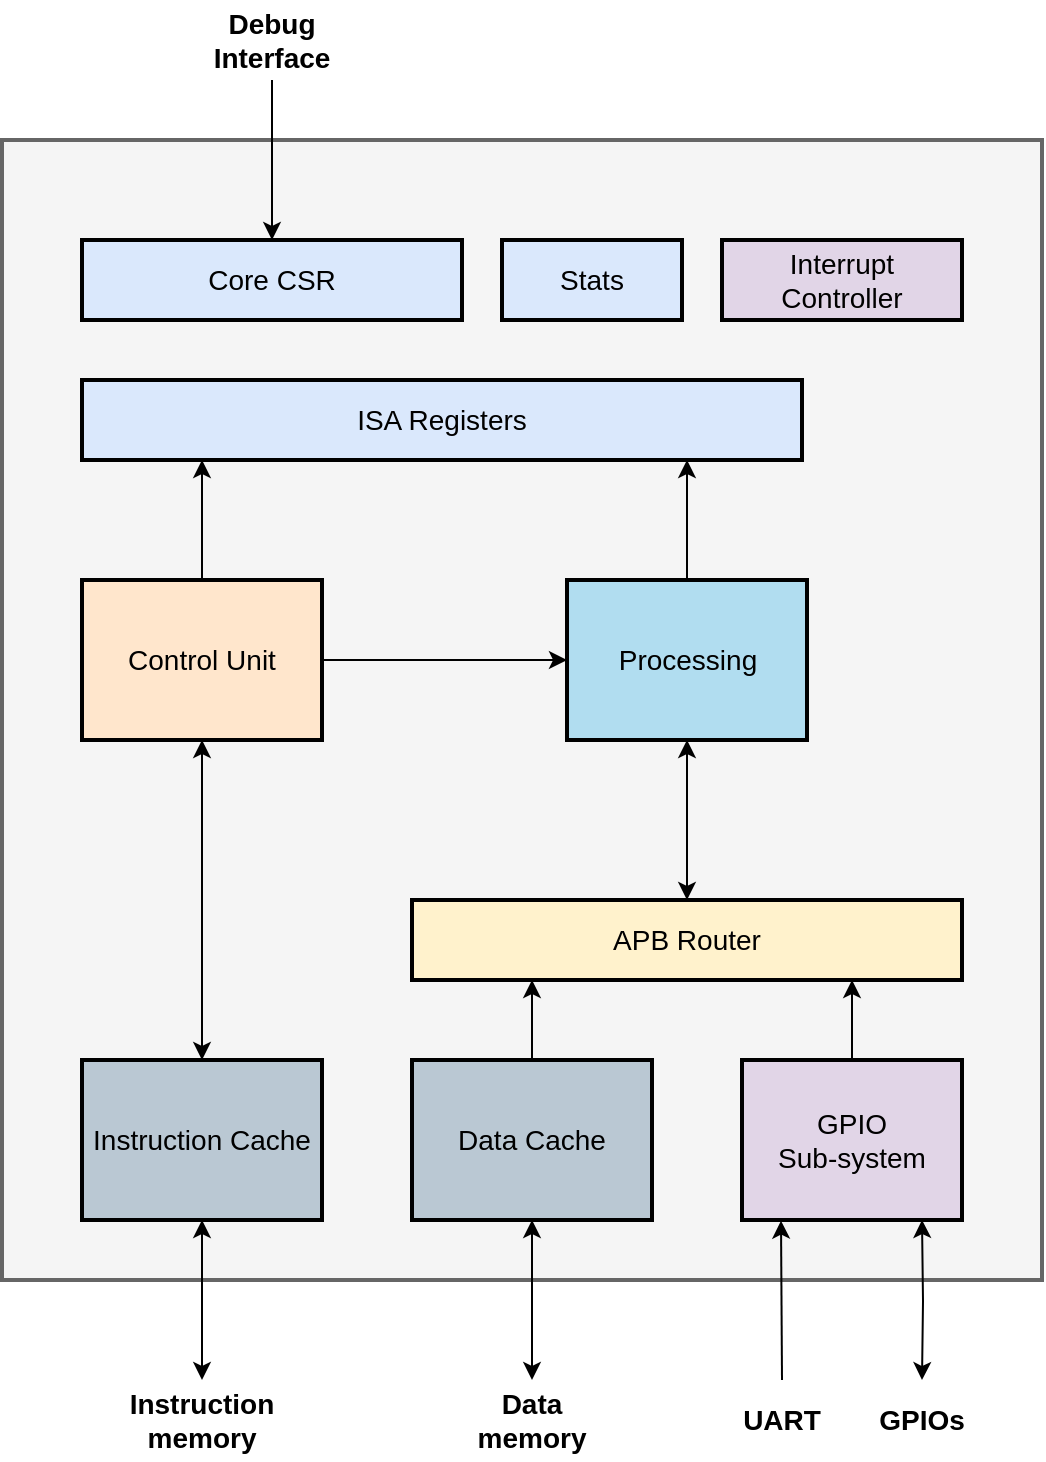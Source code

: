 <mxfile version="14.6.13" type="device" pages="6"><diagram id="mN8FOwnUT73ws6n5HeIg" name="Overview"><mxGraphModel dx="788" dy="754" grid="1" gridSize="10" guides="1" tooltips="1" connect="1" arrows="1" fold="1" page="1" pageScale="1" pageWidth="827" pageHeight="1169" math="0" shadow="0"><root><mxCell id="0"/><mxCell id="1" parent="0"/><mxCell id="R2bJrqQEyKLvwm6H-iFT-2" value="" style="rounded=0;whiteSpace=wrap;html=1;strokeWidth=2;fillColor=#f5f5f5;strokeColor=#666666;fontColor=#333333;" parent="1" vertex="1"><mxGeometry x="250" y="180" width="520" height="570" as="geometry"/></mxCell><mxCell id="AL-BwSKPmi1wRKBsyiYw-5" value="" style="edgeStyle=orthogonalEdgeStyle;rounded=0;orthogonalLoop=1;jettySize=auto;html=1;startArrow=classic;startFill=1;entryX=0.5;entryY=0;entryDx=0;entryDy=0;exitX=0.5;exitY=1;exitDx=0;exitDy=0;" parent="1" source="ozxh4GFc6Ai25g-vY9xJ-4" target="AL-BwSKPmi1wRKBsyiYw-15" edge="1"><mxGeometry relative="1" as="geometry"><mxPoint x="515" y="710" as="sourcePoint"/><mxPoint x="515" y="610" as="targetPoint"/></mxGeometry></mxCell><mxCell id="-v3yy3ViV5WwKEC1YrrE-3" style="edgeStyle=orthogonalEdgeStyle;rounded=0;orthogonalLoop=1;jettySize=auto;html=1;exitX=0.5;exitY=1;exitDx=0;exitDy=0;entryX=0.5;entryY=0;entryDx=0;entryDy=0;startArrow=classic;startFill=1;fontSize=14;" parent="1" source="AL-BwSKPmi1wRKBsyiYw-1" target="-v3yy3ViV5WwKEC1YrrE-1" edge="1"><mxGeometry relative="1" as="geometry"/></mxCell><mxCell id="dowkuxEkWjFtY-Ol8ZJ--4" style="edgeStyle=elbowEdgeStyle;rounded=0;sketch=0;jumpStyle=none;orthogonalLoop=1;jettySize=auto;html=1;exitX=0.5;exitY=0;exitDx=0;exitDy=0;fontColor=#000066;strokeColor=#000000;" edge="1" parent="1" source="AL-BwSKPmi1wRKBsyiYw-1" target="AL-BwSKPmi1wRKBsyiYw-14"><mxGeometry relative="1" as="geometry"/></mxCell><mxCell id="AL-BwSKPmi1wRKBsyiYw-1" value="Processing" style="rounded=0;whiteSpace=wrap;html=1;fillColor=#b1ddf0;strokeWidth=2;fontSize=14;" parent="1" vertex="1"><mxGeometry x="532.5" y="400" width="120" height="80" as="geometry"/></mxCell><mxCell id="AL-BwSKPmi1wRKBsyiYw-3" value="" style="edgeStyle=orthogonalEdgeStyle;rounded=0;orthogonalLoop=1;jettySize=auto;html=1;startArrow=none;startFill=0;fontSize=14;" parent="1" source="AL-BwSKPmi1wRKBsyiYw-2" target="AL-BwSKPmi1wRKBsyiYw-1" edge="1"><mxGeometry relative="1" as="geometry"/></mxCell><mxCell id="ozxh4GFc6Ai25g-vY9xJ-3" value="" style="edgeStyle=orthogonalEdgeStyle;rounded=0;orthogonalLoop=1;jettySize=auto;html=1;startArrow=classic;startFill=1;fontSize=14;" parent="1" source="AL-BwSKPmi1wRKBsyiYw-2" target="ozxh4GFc6Ai25g-vY9xJ-1" edge="1"><mxGeometry relative="1" as="geometry"/></mxCell><mxCell id="dowkuxEkWjFtY-Ol8ZJ--5" style="edgeStyle=elbowEdgeStyle;rounded=0;sketch=0;jumpStyle=none;orthogonalLoop=1;jettySize=auto;html=1;exitX=0.5;exitY=0;exitDx=0;exitDy=0;fontColor=#000066;strokeColor=#000000;" edge="1" parent="1" source="AL-BwSKPmi1wRKBsyiYw-2" target="AL-BwSKPmi1wRKBsyiYw-14"><mxGeometry relative="1" as="geometry"/></mxCell><mxCell id="AL-BwSKPmi1wRKBsyiYw-2" value="Control Unit" style="rounded=0;whiteSpace=wrap;html=1;fillColor=#FFE6CC;strokeWidth=2;fontSize=14;" parent="1" vertex="1"><mxGeometry x="290" y="400" width="120" height="80" as="geometry"/></mxCell><mxCell id="AL-BwSKPmi1wRKBsyiYw-6" style="edgeStyle=orthogonalEdgeStyle;rounded=0;orthogonalLoop=1;jettySize=auto;html=1;entryX=0.5;entryY=0;entryDx=0;entryDy=0;exitX=0.5;exitY=1;exitDx=0;exitDy=0;startArrow=classic;startFill=1;" parent="1" source="ozxh4GFc6Ai25g-vY9xJ-1" target="R2bJrqQEyKLvwm6H-iFT-1" edge="1"><mxGeometry relative="1" as="geometry"><mxPoint x="325" y="555" as="sourcePoint"/><mxPoint x="325" y="610" as="targetPoint"/></mxGeometry></mxCell><mxCell id="AL-BwSKPmi1wRKBsyiYw-11" value="" style="edgeStyle=orthogonalEdgeStyle;rounded=0;orthogonalLoop=1;jettySize=auto;html=1;" parent="1" edge="1"><mxGeometry relative="1" as="geometry"><mxPoint x="600" y="470" as="sourcePoint"/></mxGeometry></mxCell><mxCell id="AL-BwSKPmi1wRKBsyiYw-14" value="ISA Registers" style="rounded=0;whiteSpace=wrap;html=1;fillColor=#dae8fc;strokeWidth=2;fontSize=14;" parent="1" vertex="1"><mxGeometry x="290" y="300" width="360" height="40" as="geometry"/></mxCell><mxCell id="AL-BwSKPmi1wRKBsyiYw-15" value="Data memory" style="text;html=1;strokeColor=none;fillColor=none;align=center;verticalAlign=middle;whiteSpace=wrap;rounded=0;fontStyle=1;fontSize=14;" parent="1" vertex="1"><mxGeometry x="480" y="800" width="70" height="40" as="geometry"/></mxCell><mxCell id="R2bJrqQEyKLvwm6H-iFT-1" value="Instruction memory" style="text;html=1;strokeColor=none;fillColor=none;align=center;verticalAlign=middle;whiteSpace=wrap;rounded=0;fontStyle=1;fontSize=14;" parent="1" vertex="1"><mxGeometry x="315" y="800" width="70" height="40" as="geometry"/></mxCell><mxCell id="W-ILlidQ2NSSI6Q_ABDz-1" style="edgeStyle=orthogonalEdgeStyle;rounded=0;orthogonalLoop=1;jettySize=auto;html=1;exitX=0.5;exitY=1;exitDx=0;exitDy=0;startArrow=none;startFill=0;fontSize=14;entryX=0.5;entryY=0;entryDx=0;entryDy=0;" parent="1" source="9Fz24D3g2OJC0mRpYPeg-1" target="R2bJrqQEyKLvwm6H-iFT-4" edge="1"><mxGeometry relative="1" as="geometry"><mxPoint x="420" y="170" as="sourcePoint"/></mxGeometry></mxCell><mxCell id="R2bJrqQEyKLvwm6H-iFT-4" value="Core CSR" style="rounded=0;whiteSpace=wrap;html=1;fillColor=#dae8fc;strokeWidth=2;fontSize=14;" parent="1" vertex="1"><mxGeometry x="290" y="230" width="190" height="40" as="geometry"/></mxCell><mxCell id="9Fz24D3g2OJC0mRpYPeg-1" value="Debug Interface" style="text;html=1;strokeColor=none;fillColor=none;align=center;verticalAlign=middle;whiteSpace=wrap;rounded=0;fontStyle=1;fontSize=14;" parent="1" vertex="1"><mxGeometry x="350" y="110" width="70" height="40" as="geometry"/></mxCell><mxCell id="ozxh4GFc6Ai25g-vY9xJ-1" value="Instruction Cache" style="rounded=0;whiteSpace=wrap;html=1;fillColor=#bac8d3;strokeWidth=2;fontSize=14;" parent="1" vertex="1"><mxGeometry x="290" y="640" width="120" height="80" as="geometry"/></mxCell><mxCell id="dowkuxEkWjFtY-Ol8ZJ--3" style="edgeStyle=elbowEdgeStyle;rounded=0;sketch=0;jumpStyle=none;orthogonalLoop=1;jettySize=auto;html=1;exitX=0.5;exitY=0;exitDx=0;exitDy=0;fontColor=#000066;strokeColor=#000000;" edge="1" parent="1" source="ozxh4GFc6Ai25g-vY9xJ-4" target="-v3yy3ViV5WwKEC1YrrE-1"><mxGeometry relative="1" as="geometry"/></mxCell><mxCell id="ozxh4GFc6Ai25g-vY9xJ-4" value="Data Cache" style="rounded=0;whiteSpace=wrap;html=1;fillColor=#bac8d3;strokeWidth=2;fontSize=14;" parent="1" vertex="1"><mxGeometry x="455" y="640" width="120" height="80" as="geometry"/></mxCell><mxCell id="e9mBjAB1ZH2INLOPOO_c-1" value="Stats" style="rounded=0;whiteSpace=wrap;html=1;fillColor=#dae8fc;strokeWidth=2;fontSize=14;" parent="1" vertex="1"><mxGeometry x="500" y="230" width="90" height="40" as="geometry"/></mxCell><mxCell id="-v3yy3ViV5WwKEC1YrrE-1" value="APB Router" style="rounded=0;whiteSpace=wrap;html=1;fillColor=#fff2cc;strokeWidth=2;fontSize=14;" parent="1" vertex="1"><mxGeometry x="455" y="560" width="275" height="40" as="geometry"/></mxCell><mxCell id="F1-grUMn6FnLq1Gr6WhW-3" style="edgeStyle=orthogonalEdgeStyle;rounded=0;orthogonalLoop=1;jettySize=auto;html=1;fontSize=14;startArrow=classic;startFill=1;entryX=0.5;entryY=0;entryDx=0;entryDy=0;" parent="1" target="F1-grUMn6FnLq1Gr6WhW-2" edge="1"><mxGeometry relative="1" as="geometry"><mxPoint x="710" y="720" as="sourcePoint"/><Array as="points"/></mxGeometry></mxCell><mxCell id="dowkuxEkWjFtY-Ol8ZJ--6" style="edgeStyle=elbowEdgeStyle;rounded=0;sketch=0;jumpStyle=none;orthogonalLoop=1;jettySize=auto;html=1;exitX=0.5;exitY=0;exitDx=0;exitDy=0;entryX=0.171;entryY=1.004;entryDx=0;entryDy=0;entryPerimeter=0;fontColor=#000066;strokeColor=#000000;" edge="1" parent="1" source="-v3yy3ViV5WwKEC1YrrE-11" target="dowkuxEkWjFtY-Ol8ZJ--1"><mxGeometry relative="1" as="geometry"/></mxCell><mxCell id="-v3yy3ViV5WwKEC1YrrE-11" value="UART&lt;br style=&quot;font-size: 14px&quot;&gt;" style="text;html=1;strokeColor=none;fillColor=none;align=center;verticalAlign=middle;whiteSpace=wrap;rounded=0;fontSize=14;fontStyle=1" parent="1" vertex="1"><mxGeometry x="620" y="800" width="40" height="40" as="geometry"/></mxCell><mxCell id="F1-grUMn6FnLq1Gr6WhW-2" value="GPIOs" style="text;html=1;strokeColor=none;fillColor=none;align=center;verticalAlign=middle;whiteSpace=wrap;rounded=0;fontSize=14;fontStyle=1" parent="1" vertex="1"><mxGeometry x="680" y="800" width="60" height="40" as="geometry"/></mxCell><mxCell id="F1-grUMn6FnLq1Gr6WhW-4" value="Interrupt &lt;br&gt;Controller" style="rounded=0;whiteSpace=wrap;html=1;fillColor=#e1d5e7;strokeWidth=2;fontSize=14;" parent="1" vertex="1"><mxGeometry x="610" y="230" width="120" height="40" as="geometry"/></mxCell><mxCell id="dowkuxEkWjFtY-Ol8ZJ--2" style="edgeStyle=elbowEdgeStyle;rounded=0;sketch=0;jumpStyle=none;orthogonalLoop=1;jettySize=auto;html=1;exitX=0.5;exitY=0;exitDx=0;exitDy=0;fontColor=#000066;strokeColor=#000000;" edge="1" parent="1" source="dowkuxEkWjFtY-Ol8ZJ--1" target="-v3yy3ViV5WwKEC1YrrE-1"><mxGeometry relative="1" as="geometry"/></mxCell><mxCell id="dowkuxEkWjFtY-Ol8ZJ--1" value="GPIO &lt;br&gt;Sub-system" style="rounded=0;whiteSpace=wrap;html=1;fillColor=#e1d5e7;strokeWidth=2;fontSize=14;" vertex="1" parent="1"><mxGeometry x="620" y="640" width="110" height="80" as="geometry"/></mxCell></root></mxGraphModel></diagram><diagram id="-mWS_6m01kJuJlsmpj97" name="Control Unit"><mxGraphModel dx="1773" dy="905" grid="1" gridSize="10" guides="1" tooltips="1" connect="1" arrows="1" fold="1" page="1" pageScale="1" pageWidth="827" pageHeight="1169" math="0" shadow="0"><root><mxCell id="TwmqjhcTazAsne_PxizG-0"/><mxCell id="TwmqjhcTazAsne_PxizG-1" parent="TwmqjhcTazAsne_PxizG-0"/><mxCell id="TwmqjhcTazAsne_PxizG-12" value="" style="rounded=0;whiteSpace=wrap;html=1;strokeWidth=2;" parent="TwmqjhcTazAsne_PxizG-1" vertex="1"><mxGeometry x="120" y="190" width="320" height="410" as="geometry"/></mxCell><mxCell id="TwmqjhcTazAsne_PxizG-7" value="" style="edgeStyle=orthogonalEdgeStyle;rounded=0;orthogonalLoop=1;jettySize=auto;html=1;startArrow=none;startFill=0;" parent="TwmqjhcTazAsne_PxizG-1" target="TwmqjhcTazAsne_PxizG-3" edge="1"><mxGeometry relative="1" as="geometry"><mxPoint x="340" y="250" as="sourcePoint"/></mxGeometry></mxCell><mxCell id="TwmqjhcTazAsne_PxizG-8" value="" style="edgeStyle=orthogonalEdgeStyle;rounded=0;orthogonalLoop=1;jettySize=auto;html=1;startArrow=none;startFill=0;" parent="TwmqjhcTazAsne_PxizG-1" source="TwmqjhcTazAsne_PxizG-3" target="TwmqjhcTazAsne_PxizG-6" edge="1"><mxGeometry relative="1" as="geometry"/></mxCell><mxCell id="TwmqjhcTazAsne_PxizG-9" value="" style="edgeStyle=orthogonalEdgeStyle;rounded=0;orthogonalLoop=1;jettySize=auto;html=1;startArrow=none;startFill=0;entryX=0;entryY=0.5;entryDx=0;entryDy=0;" parent="TwmqjhcTazAsne_PxizG-1" source="TwmqjhcTazAsne_PxizG-3" target="TwmqjhcTazAsne_PxizG-15" edge="1"><mxGeometry relative="1" as="geometry"><mxPoint x="640" y="310" as="targetPoint"/></mxGeometry></mxCell><mxCell id="TwmqjhcTazAsne_PxizG-3" value="Instruction Decoder" style="rounded=0;whiteSpace=wrap;html=1;fillColor=#d0cee2;strokeWidth=2;fontSize=14;" parent="TwmqjhcTazAsne_PxizG-1" vertex="1"><mxGeometry x="280" y="280" width="120" height="60" as="geometry"/></mxCell><mxCell id="wPEU1tzTCPbOwEGtIXST-1" style="edgeStyle=orthogonalEdgeStyle;rounded=0;orthogonalLoop=1;jettySize=auto;html=1;exitX=0;exitY=0.5;exitDx=0;exitDy=0;entryX=0.75;entryY=1;entryDx=0;entryDy=0;startArrow=none;startFill=0;fontSize=14;fontColor=#FFFFFF;" parent="TwmqjhcTazAsne_PxizG-1" source="TwmqjhcTazAsne_PxizG-6" target="wPEU1tzTCPbOwEGtIXST-0" edge="1"><mxGeometry relative="1" as="geometry"><Array as="points"><mxPoint x="220" y="430"/><mxPoint x="220" y="210"/><mxPoint x="323" y="210"/></Array></mxGeometry></mxCell><mxCell id="tcU6J-sjH6kH1ZHI5F4a-0" value="Stored &lt;br&gt;Instruction" style="edgeLabel;html=1;align=center;verticalAlign=middle;resizable=0;points=[];" parent="wPEU1tzTCPbOwEGtIXST-1" vertex="1" connectable="0"><mxGeometry x="0.32" relative="1" as="geometry"><mxPoint x="-40" y="106" as="offset"/></mxGeometry></mxCell><mxCell id="mo1hDhrDqw5Up_IrfxpG-3" style="edgeStyle=orthogonalEdgeStyle;rounded=0;orthogonalLoop=1;jettySize=auto;html=1;exitX=0.5;exitY=1;exitDx=0;exitDy=0;entryX=0.5;entryY=0;entryDx=0;entryDy=0;" parent="TwmqjhcTazAsne_PxizG-1" source="TwmqjhcTazAsne_PxizG-6" target="mo1hDhrDqw5Up_IrfxpG-1" edge="1"><mxGeometry relative="1" as="geometry"/></mxCell><mxCell id="mo1hDhrDqw5Up_IrfxpG-7" style="edgeStyle=orthogonalEdgeStyle;rounded=0;orthogonalLoop=1;jettySize=auto;html=1;exitX=0.25;exitY=1;exitDx=0;exitDy=0;entryX=1;entryY=0.5;entryDx=0;entryDy=0;fontSize=14;" parent="TwmqjhcTazAsne_PxizG-1" source="TwmqjhcTazAsne_PxizG-6" target="mo1hDhrDqw5Up_IrfxpG-6" edge="1"><mxGeometry relative="1" as="geometry"/></mxCell><mxCell id="TwmqjhcTazAsne_PxizG-6" value="Sequencer" style="rounded=0;whiteSpace=wrap;html=1;fillColor=#b1ddf0;strokeWidth=2;fontSize=14;" parent="TwmqjhcTazAsne_PxizG-1" vertex="1"><mxGeometry x="280" y="400" width="120" height="60" as="geometry"/></mxCell><mxCell id="TwmqjhcTazAsne_PxizG-11" value="ready flags" style="text;html=1;strokeColor=none;fillColor=none;align=center;verticalAlign=middle;whiteSpace=wrap;rounded=0;" parent="TwmqjhcTazAsne_PxizG-1" vertex="1"><mxGeometry x="452" y="410" width="96" height="20" as="geometry"/></mxCell><mxCell id="tcU6J-sjH6kH1ZHI5F4a-1" style="edgeStyle=orthogonalEdgeStyle;rounded=0;orthogonalLoop=1;jettySize=auto;html=1;exitX=0.5;exitY=1;exitDx=0;exitDy=0;" parent="TwmqjhcTazAsne_PxizG-1" source="TwmqjhcTazAsne_PxizG-15" edge="1"><mxGeometry relative="1" as="geometry"><mxPoint x="400" y="430" as="targetPoint"/><mxPoint x="600" y="440" as="sourcePoint"/><Array as="points"><mxPoint x="555" y="430"/></Array></mxGeometry></mxCell><mxCell id="mo1hDhrDqw5Up_IrfxpG-4" style="edgeStyle=orthogonalEdgeStyle;rounded=0;orthogonalLoop=1;jettySize=auto;html=1;exitX=1;exitY=0.5;exitDx=0;exitDy=0;" parent="TwmqjhcTazAsne_PxizG-1" source="TwmqjhcTazAsne_PxizG-15" edge="1"><mxGeometry relative="1" as="geometry"><mxPoint x="730" y="310" as="targetPoint"/></mxGeometry></mxCell><mxCell id="TwmqjhcTazAsne_PxizG-15" value="Processing" style="text;html=1;fillColor=#f5f5f5;align=center;verticalAlign=middle;whiteSpace=wrap;rounded=0;fontSize=14;fontStyle=1;fontColor=#333333;strokeWidth=2;strokeColor=#000000;" parent="TwmqjhcTazAsne_PxizG-1" vertex="1"><mxGeometry x="500" y="267.5" width="110" height="85" as="geometry"/></mxCell><mxCell id="TwmqjhcTazAsne_PxizG-16" value="instructions" style="text;html=1;strokeColor=none;fillColor=none;align=center;verticalAlign=middle;whiteSpace=wrap;rounded=0;" parent="TwmqjhcTazAsne_PxizG-1" vertex="1"><mxGeometry x="340" y="360" width="96" height="20" as="geometry"/></mxCell><mxCell id="TwmqjhcTazAsne_PxizG-17" style="edgeStyle=orthogonalEdgeStyle;rounded=0;orthogonalLoop=1;jettySize=auto;html=1;exitX=0.5;exitY=1;exitDx=0;exitDy=0;startArrow=none;startFill=0;fontSize=14;" parent="TwmqjhcTazAsne_PxizG-1" source="TwmqjhcTazAsne_PxizG-16" target="TwmqjhcTazAsne_PxizG-16" edge="1"><mxGeometry relative="1" as="geometry"/></mxCell><mxCell id="ShdoF9GAUHZTcsvE52a3-2" value="" style="edgeStyle=orthogonalEdgeStyle;rounded=0;orthogonalLoop=1;jettySize=auto;html=1;startArrow=none;startFill=0;fontSize=14;entryX=0.5;entryY=0;entryDx=0;entryDy=0;exitX=0.75;exitY=1;exitDx=0;exitDy=0;" parent="TwmqjhcTazAsne_PxizG-1" source="TwmqjhcTazAsne_PxizG-6" target="ShdoF9GAUHZTcsvE52a3-1" edge="1"><mxGeometry relative="1" as="geometry"/></mxCell><mxCell id="ShdoF9GAUHZTcsvE52a3-1" value="Instruction Address" style="text;html=1;strokeColor=none;fillColor=none;align=center;verticalAlign=middle;whiteSpace=wrap;rounded=0;fontSize=14;fontStyle=1" parent="TwmqjhcTazAsne_PxizG-1" vertex="1"><mxGeometry x="330" y="640" width="80" height="50" as="geometry"/></mxCell><mxCell id="pG3WrR-cdQtV5gpqmjOa-0" value="&lt;ul&gt;&lt;li&gt;&lt;span&gt;control unit issues read request only to the instruction RAM and wait for completion&lt;/span&gt;&lt;br&gt;&lt;/li&gt;&lt;li&gt;&lt;span&gt;instruction RAM completes the read request, possibly with (significant) latency&lt;/span&gt;&lt;/li&gt;&lt;li&gt;incoming instructions are decoded into a dedicated module, fully combinatorial, which doesn't introduce latency&lt;/li&gt;&lt;li&gt;&lt;span&gt;control unit buffers the ALU's instruction with a buffer in case access to data memory slow down the processing.&lt;/span&gt;&lt;/li&gt;&lt;li&gt;control unit doesn't implement any caching capabilities, neither relies on outstanding requests&lt;/li&gt;&lt;/ul&gt;" style="text;html=1;strokeColor=none;fillColor=none;align=left;verticalAlign=middle;whiteSpace=wrap;rounded=0;fontSize=14;" parent="TwmqjhcTazAsne_PxizG-1" vertex="1"><mxGeometry x="30" y="770" width="560" height="180" as="geometry"/></mxCell><mxCell id="wPEU1tzTCPbOwEGtIXST-3" style="edgeStyle=orthogonalEdgeStyle;rounded=0;orthogonalLoop=1;jettySize=auto;html=1;exitX=0.25;exitY=1;exitDx=0;exitDy=0;startArrow=none;startFill=0;fontSize=14;fontColor=#FFFFFF;entryX=0.25;entryY=1;entryDx=0;entryDy=0;" parent="TwmqjhcTazAsne_PxizG-1" target="wPEU1tzTCPbOwEGtIXST-0" edge="1"><mxGeometry relative="1" as="geometry"><mxPoint x="357.429" y="160" as="sourcePoint"/></mxGeometry></mxCell><mxCell id="wPEU1tzTCPbOwEGtIXST-4" value="Instruction Data" style="edgeLabel;html=1;align=center;verticalAlign=middle;resizable=0;points=[];fontSize=14;fontStyle=1" parent="wPEU1tzTCPbOwEGtIXST-3" vertex="1" connectable="0"><mxGeometry x="0.613" y="-1" relative="1" as="geometry"><mxPoint x="3.51" y="-76.51" as="offset"/></mxGeometry></mxCell><mxCell id="wPEU1tzTCPbOwEGtIXST-0" value="" style="shape=trapezoid;perimeter=trapezoidPerimeter;whiteSpace=wrap;html=1;fixedSize=1;fontSize=14;align=center;rotation=-180;fillColor=#b1ddf0;strokeWidth=2;" parent="TwmqjhcTazAsne_PxizG-1" vertex="1"><mxGeometry x="305" y="230" width="70" height="20" as="geometry"/></mxCell><mxCell id="mo1hDhrDqw5Up_IrfxpG-1" value="ISA CSR" style="rounded=0;whiteSpace=wrap;html=1;fillColor=#f5f5f5;fontColor=#333333;fontSize=14;fontStyle=1;strokeWidth=2;" parent="TwmqjhcTazAsne_PxizG-1" vertex="1"><mxGeometry x="160" y="650" width="90" height="55" as="geometry"/></mxCell><mxCell id="mo1hDhrDqw5Up_IrfxpG-6" value="ISA Registers" style="rounded=0;whiteSpace=wrap;html=1;fillColor=#f5f5f5;fontColor=#333333;fontStyle=1;fontSize=14;strokeWidth=2;" parent="TwmqjhcTazAsne_PxizG-1" vertex="1"><mxGeometry x="-40" y="430" width="90" height="130" as="geometry"/></mxCell></root></mxGraphModel></diagram><diagram id="kGtxgfu5OTCI3tDpTw22" name="AXI4-lite Control Unit"><mxGraphModel dx="1773" dy="905" grid="1" gridSize="10" guides="1" tooltips="1" connect="1" arrows="1" fold="1" page="1" pageScale="1" pageWidth="827" pageHeight="1169" math="0" shadow="0"><root><mxCell id="ESdS45EblZ137rm-8kgl-0"/><mxCell id="ESdS45EblZ137rm-8kgl-1" parent="ESdS45EblZ137rm-8kgl-0"/><mxCell id="P-EnYOWhQIlhlKRg5B5G-54" value="Control Unit&amp;nbsp;" style="rounded=0;whiteSpace=wrap;html=1;fontSize=13;strokeWidth=2;align=right;verticalAlign=bottom;fontStyle=3" parent="ESdS45EblZ137rm-8kgl-1" vertex="1"><mxGeometry x="-70" y="880" width="460" height="320" as="geometry"/></mxCell><mxCell id="ESdS45EblZ137rm-8kgl-24" style="edgeStyle=orthogonalEdgeStyle;rounded=0;orthogonalLoop=1;jettySize=auto;html=1;entryX=1.006;entryY=0.203;entryDx=0;entryDy=0;entryPerimeter=0;fontSize=16;fontColor=#000000;startArrow=none;startFill=0;endArrow=classic;endFill=1;" parent="ESdS45EblZ137rm-8kgl-1" target="ESdS45EblZ137rm-8kgl-20" edge="1"><mxGeometry relative="1" as="geometry"><mxPoint x="60" y="305" as="sourcePoint"/></mxGeometry></mxCell><mxCell id="ESdS45EblZ137rm-8kgl-2" value="Addr 0" style="rounded=0;whiteSpace=wrap;html=1;fontSize=14;strokeColor=#000000;strokeWidth=2;fillColor=#FFE6CC;" parent="ESdS45EblZ137rm-8kgl-1" vertex="1"><mxGeometry x="78" y="280" width="50" height="50" as="geometry"/></mxCell><mxCell id="ESdS45EblZ137rm-8kgl-3" value="Addr 1" style="rounded=0;whiteSpace=wrap;html=1;fontSize=14;strokeColor=#000000;strokeWidth=2;fillColor=#FFE6CC;" parent="ESdS45EblZ137rm-8kgl-1" vertex="1"><mxGeometry x="138" y="280" width="50" height="50" as="geometry"/></mxCell><mxCell id="ESdS45EblZ137rm-8kgl-4" value="Addr 2" style="rounded=0;whiteSpace=wrap;html=1;fontSize=14;strokeColor=#000000;strokeWidth=2;fillColor=#FFE6CC;" parent="ESdS45EblZ137rm-8kgl-1" vertex="1"><mxGeometry x="198" y="280" width="50" height="50" as="geometry"/></mxCell><mxCell id="ESdS45EblZ137rm-8kgl-5" value="Addr 5" style="rounded=0;whiteSpace=wrap;html=1;fontSize=14;strokeColor=#000000;strokeWidth=2;fillColor=#FFE6CC;" parent="ESdS45EblZ137rm-8kgl-1" vertex="1"><mxGeometry x="378" y="280" width="50" height="50" as="geometry"/></mxCell><mxCell id="ESdS45EblZ137rm-8kgl-8" value="I 3" style="rounded=0;whiteSpace=wrap;html=1;fontSize=14;strokeColor=#000000;strokeWidth=2;fillColor=#FFE6CC;" parent="ESdS45EblZ137rm-8kgl-1" vertex="1"><mxGeometry x="317.5" y="440" width="50" height="50" as="geometry"/></mxCell><mxCell id="ESdS45EblZ137rm-8kgl-9" value="I 2" style="rounded=0;whiteSpace=wrap;html=1;fontSize=14;strokeColor=#000000;strokeWidth=2;fillColor=#FFE6CC;" parent="ESdS45EblZ137rm-8kgl-1" vertex="1"><mxGeometry x="377.5" y="440" width="50" height="50" as="geometry"/></mxCell><mxCell id="ESdS45EblZ137rm-8kgl-10" value="&amp;nbsp;I 1" style="rounded=0;whiteSpace=wrap;html=1;fontSize=14;strokeColor=#000000;strokeWidth=2;fillColor=#FFE6CC;" parent="ESdS45EblZ137rm-8kgl-1" vertex="1"><mxGeometry x="437.5" y="440" width="50" height="50" as="geometry"/></mxCell><mxCell id="ESdS45EblZ137rm-8kgl-11" value="I 0" style="rounded=0;whiteSpace=wrap;html=1;fontSize=14;strokeColor=#000000;strokeWidth=2;fillColor=#FFE6CC;" parent="ESdS45EblZ137rm-8kgl-1" vertex="1"><mxGeometry x="497.5" y="440" width="50" height="50" as="geometry"/></mxCell><mxCell id="ESdS45EblZ137rm-8kgl-13" value="addi" style="text;html=1;strokeColor=none;fillColor=none;align=center;verticalAlign=middle;whiteSpace=wrap;rounded=0;fontSize=16;fontColor=#4D9900;" parent="ESdS45EblZ137rm-8kgl-1" vertex="1"><mxGeometry x="502.5" y="510" width="40" height="20" as="geometry"/></mxCell><mxCell id="ESdS45EblZ137rm-8kgl-14" value="bne" style="text;html=1;strokeColor=none;fillColor=none;align=center;verticalAlign=middle;whiteSpace=wrap;rounded=0;fontSize=16;fontColor=#4D9900;" parent="ESdS45EblZ137rm-8kgl-1" vertex="1"><mxGeometry x="442.5" y="510" width="40" height="20" as="geometry"/></mxCell><mxCell id="ESdS45EblZ137rm-8kgl-15" value="ori" style="text;html=1;strokeColor=none;fillColor=none;align=center;verticalAlign=middle;whiteSpace=wrap;rounded=0;fontSize=16;fontColor=#4D9900;" parent="ESdS45EblZ137rm-8kgl-1" vertex="1"><mxGeometry x="382.5" y="510" width="40" height="20" as="geometry"/></mxCell><mxCell id="ESdS45EblZ137rm-8kgl-16" value="andi" style="text;html=1;strokeColor=none;fillColor=none;align=center;verticalAlign=middle;whiteSpace=wrap;rounded=0;fontSize=16;fontColor=#FF6666;" parent="ESdS45EblZ137rm-8kgl-1" vertex="1"><mxGeometry x="262.5" y="510" width="40" height="20" as="geometry"/></mxCell><mxCell id="ESdS45EblZ137rm-8kgl-17" value="Addr 4" style="rounded=0;whiteSpace=wrap;html=1;fontSize=14;strokeColor=#000000;strokeWidth=2;fillColor=#FFE6CC;" parent="ESdS45EblZ137rm-8kgl-1" vertex="1"><mxGeometry x="318" y="280" width="50" height="50" as="geometry"/></mxCell><mxCell id="ESdS45EblZ137rm-8kgl-18" value="Addr 3" style="rounded=0;whiteSpace=wrap;html=1;fontSize=14;strokeColor=#000000;strokeWidth=2;fillColor=#FFE6CC;" parent="ESdS45EblZ137rm-8kgl-1" vertex="1"><mxGeometry x="258" y="280" width="50" height="50" as="geometry"/></mxCell><mxCell id="ESdS45EblZ137rm-8kgl-22" style="edgeStyle=orthogonalEdgeStyle;rounded=0;orthogonalLoop=1;jettySize=auto;html=1;exitX=1;exitY=0.703;exitDx=0;exitDy=0;fontSize=16;fontColor=#000000;startArrow=none;startFill=0;endArrow=classic;endFill=1;exitPerimeter=0;" parent="ESdS45EblZ137rm-8kgl-1" source="ESdS45EblZ137rm-8kgl-20" edge="1"><mxGeometry relative="1" as="geometry"><mxPoint x="60" y="465" as="targetPoint"/></mxGeometry></mxCell><mxCell id="ESdS45EblZ137rm-8kgl-19" value="I 4" style="rounded=0;whiteSpace=wrap;html=1;fontSize=14;strokeColor=#000000;strokeWidth=2;fillColor=#FFCCCC;" parent="ESdS45EblZ137rm-8kgl-1" vertex="1"><mxGeometry x="257.5" y="440" width="50" height="50" as="geometry"/></mxCell><mxCell id="ESdS45EblZ137rm-8kgl-20" value="AXI4-lite &lt;br&gt;RAM" style="rounded=0;whiteSpace=wrap;html=1;fontSize=16;strokeColor=#000000;strokeWidth=2;fillColor=#7EA6E0;fontColor=#FFFFFF;fontStyle=1" parent="ESdS45EblZ137rm-8kgl-1" vertex="1"><mxGeometry x="-160" y="240" width="120" height="320" as="geometry"/></mxCell><mxCell id="ESdS45EblZ137rm-8kgl-25" value="jal" style="text;html=1;strokeColor=none;fillColor=none;align=center;verticalAlign=middle;whiteSpace=wrap;rounded=0;fontSize=16;fontColor=#4D9900;" parent="ESdS45EblZ137rm-8kgl-1" vertex="1"><mxGeometry x="322.5" y="510" width="40" height="20" as="geometry"/></mxCell><mxCell id="ESdS45EblZ137rm-8kgl-26" value="I 5" style="rounded=0;whiteSpace=wrap;html=1;fontSize=14;strokeColor=#000000;strokeWidth=2;fillColor=#FFCCCC;" parent="ESdS45EblZ137rm-8kgl-1" vertex="1"><mxGeometry x="197" y="440" width="50" height="50" as="geometry"/></mxCell><mxCell id="ESdS45EblZ137rm-8kgl-27" value="ori" style="text;html=1;strokeColor=none;fillColor=none;align=center;verticalAlign=middle;whiteSpace=wrap;rounded=0;fontSize=16;fontColor=#FF6666;" parent="ESdS45EblZ137rm-8kgl-1" vertex="1"><mxGeometry x="200.5" y="510" width="40" height="20" as="geometry"/></mxCell><mxCell id="ESdS45EblZ137rm-8kgl-32" style="rounded=0;orthogonalLoop=1;jettySize=auto;html=1;exitX=0.5;exitY=0;exitDx=0;exitDy=0;fontSize=16;fontColor=#4D9900;startArrow=none;startFill=0;endArrow=classic;endFill=1;strokeColor=#666666;entryX=0.5;entryY=1;entryDx=0;entryDy=0;" parent="ESdS45EblZ137rm-8kgl-1" source="ESdS45EblZ137rm-8kgl-28" target="ESdS45EblZ137rm-8kgl-16" edge="1"><mxGeometry relative="1" as="geometry"><mxPoint x="277.5" y="550" as="targetPoint"/></mxGeometry></mxCell><mxCell id="ESdS45EblZ137rm-8kgl-28" value="to discard" style="text;html=1;strokeColor=none;fillColor=none;align=center;verticalAlign=middle;whiteSpace=wrap;rounded=0;fontSize=16;fontColor=#666666;fontStyle=2" parent="ESdS45EblZ137rm-8kgl-1" vertex="1"><mxGeometry x="218.5" y="660" width="75" height="40" as="geometry"/></mxCell><mxCell id="ESdS45EblZ137rm-8kgl-31" style="rounded=0;orthogonalLoop=1;jettySize=auto;html=1;fontSize=16;fontColor=#000000;startArrow=none;startFill=0;endArrow=classic;endFill=1;exitX=0.5;exitY=0;exitDx=0;exitDy=0;strokeColor=#666666;entryX=0.5;entryY=1;entryDx=0;entryDy=0;" parent="ESdS45EblZ137rm-8kgl-1" source="ESdS45EblZ137rm-8kgl-28" target="ESdS45EblZ137rm-8kgl-27" edge="1"><mxGeometry relative="1" as="geometry"><mxPoint x="229" y="540" as="targetPoint"/><mxPoint x="154.5" y="600" as="sourcePoint"/></mxGeometry></mxCell><mxCell id="P-EnYOWhQIlhlKRg5B5G-39" style="rounded=0;orthogonalLoop=1;jettySize=auto;html=1;exitX=0.5;exitY=0;exitDx=0;exitDy=0;fontColor=#FF6666;strokeColor=#808080;entryX=0.5;entryY=1;entryDx=0;entryDy=0;" parent="ESdS45EblZ137rm-8kgl-1" source="ESdS45EblZ137rm-8kgl-30" target="P-EnYOWhQIlhlKRg5B5G-40" edge="1"><mxGeometry relative="1" as="geometry"><mxPoint x="159" y="540" as="targetPoint"/></mxGeometry></mxCell><mxCell id="P-EnYOWhQIlhlKRg5B5G-42" style="rounded=0;orthogonalLoop=1;jettySize=auto;html=1;exitX=0.5;exitY=0;exitDx=0;exitDy=0;fontColor=#FF6666;strokeColor=#808080;entryX=0.5;entryY=1;entryDx=0;entryDy=0;" parent="ESdS45EblZ137rm-8kgl-1" source="ESdS45EblZ137rm-8kgl-30" target="P-EnYOWhQIlhlKRg5B5G-41" edge="1"><mxGeometry relative="1" as="geometry"><mxPoint x="109" y="540" as="targetPoint"/></mxGeometry></mxCell><mxCell id="ESdS45EblZ137rm-8kgl-30" value="to use, following&lt;br&gt;&amp;nbsp;&lt;b&gt;jal&lt;/b&gt;" style="text;html=1;strokeColor=none;fillColor=none;align=center;verticalAlign=middle;whiteSpace=wrap;rounded=0;fontSize=16;fontColor=#666666;fontStyle=2" parent="ESdS45EblZ137rm-8kgl-1" vertex="1"><mxGeometry x="96.5" y="660" width="75" height="80" as="geometry"/></mxCell><mxCell id="ESdS45EblZ137rm-8kgl-34" style="rounded=0;orthogonalLoop=1;jettySize=auto;html=1;exitX=0.5;exitY=0;exitDx=0;exitDy=0;fontSize=16;fontColor=#4D9900;startArrow=none;startFill=0;endArrow=classic;endFill=1;strokeColor=#666666;entryX=0.5;entryY=1;entryDx=0;entryDy=0;" parent="ESdS45EblZ137rm-8kgl-1" source="ESdS45EblZ137rm-8kgl-33" target="ESdS45EblZ137rm-8kgl-14" edge="1"><mxGeometry relative="1" as="geometry"><mxPoint x="458.845" y="550" as="targetPoint"/></mxGeometry></mxCell><mxCell id="ESdS45EblZ137rm-8kgl-33" value="I1 false, doesn't change the flow" style="text;html=1;strokeColor=none;fillColor=none;align=center;verticalAlign=middle;whiteSpace=wrap;rounded=0;fontSize=16;labelBackgroundColor=#ffffff;fontColor=#666666;fontStyle=2" parent="ESdS45EblZ137rm-8kgl-1" vertex="1"><mxGeometry x="419" y="650" width="87" height="80" as="geometry"/></mxCell><mxCell id="P-EnYOWhQIlhlKRg5B5G-2" style="edgeStyle=none;rounded=0;orthogonalLoop=1;jettySize=auto;html=1;exitX=0;exitY=0.5;exitDx=0;exitDy=0;entryX=1;entryY=0.25;entryDx=0;entryDy=0;" parent="ESdS45EblZ137rm-8kgl-1" source="P-EnYOWhQIlhlKRg5B5G-0" target="P-EnYOWhQIlhlKRg5B5G-1" edge="1"><mxGeometry relative="1" as="geometry"/></mxCell><mxCell id="P-EnYOWhQIlhlKRg5B5G-50" value="AR Channel&amp;nbsp;" style="edgeLabel;html=1;align=center;verticalAlign=middle;resizable=0;points=[];fontSize=11;fontColor=#000000;fontStyle=2" parent="P-EnYOWhQIlhlKRg5B5G-2" vertex="1" connectable="0"><mxGeometry x="0.038" y="2" relative="1" as="geometry"><mxPoint x="5" y="-2" as="offset"/></mxGeometry></mxCell><mxCell id="P-EnYOWhQIlhlKRg5B5G-0" value="PC Counter" style="rounded=0;whiteSpace=wrap;html=1;fillColor=#f5f5f5;fontColor=#333333;strokeWidth=2;" parent="ESdS45EblZ137rm-8kgl-1" vertex="1"><mxGeometry x="62.5" y="940" width="120" height="40" as="geometry"/></mxCell><mxCell id="P-EnYOWhQIlhlKRg5B5G-1" value="AXI4-lite &lt;br&gt;RAM" style="rounded=0;whiteSpace=wrap;html=1;fontSize=16;strokeColor=#000000;strokeWidth=2;fillColor=#7EA6E0;fontColor=#FFFFFF;fontStyle=1" parent="ESdS45EblZ137rm-8kgl-1" vertex="1"><mxGeometry x="-210" y="880" width="120" height="320" as="geometry"/></mxCell><mxCell id="P-EnYOWhQIlhlKRg5B5G-6" style="edgeStyle=orthogonalEdgeStyle;rounded=0;orthogonalLoop=1;jettySize=auto;html=1;exitX=0.5;exitY=0;exitDx=0;exitDy=0;entryX=1;entryY=0.5;entryDx=0;entryDy=0;" parent="ESdS45EblZ137rm-8kgl-1" source="P-EnYOWhQIlhlKRg5B5G-3" target="P-EnYOWhQIlhlKRg5B5G-0" edge="1"><mxGeometry relative="1" as="geometry"/></mxCell><mxCell id="P-EnYOWhQIlhlKRg5B5G-49" value="addr / id&amp;nbsp;" style="edgeLabel;html=1;align=center;verticalAlign=middle;resizable=0;points=[];fontSize=11;fontColor=#000000;fontStyle=2" parent="P-EnYOWhQIlhlKRg5B5G-6" vertex="1" connectable="0"><mxGeometry x="0.466" y="-2" relative="1" as="geometry"><mxPoint x="5" y="2" as="offset"/></mxGeometry></mxCell><mxCell id="P-EnYOWhQIlhlKRg5B5G-46" style="edgeStyle=orthogonalEdgeStyle;rounded=0;orthogonalLoop=1;jettySize=auto;html=1;exitX=0;exitY=0.5;exitDx=0;exitDy=0;entryX=0.5;entryY=0;entryDx=0;entryDy=0;fontSize=11;fontColor=#FF6666;" parent="ESdS45EblZ137rm-8kgl-1" source="P-EnYOWhQIlhlKRg5B5G-3" target="P-EnYOWhQIlhlKRg5B5G-5" edge="1"><mxGeometry relative="1" as="geometry"/></mxCell><mxCell id="P-EnYOWhQIlhlKRg5B5G-52" value="flush&amp;nbsp;" style="edgeLabel;html=1;align=center;verticalAlign=middle;resizable=0;points=[];fontSize=11;fontColor=#000000;fontStyle=2" parent="P-EnYOWhQIlhlKRg5B5G-46" vertex="1" connectable="0"><mxGeometry x="-0.231" y="-2" relative="1" as="geometry"><mxPoint x="1" y="2" as="offset"/></mxGeometry></mxCell><mxCell id="P-EnYOWhQIlhlKRg5B5G-3" value="Sequencer" style="rounded=0;whiteSpace=wrap;html=1;strokeWidth=2;fillColor=#fff2cc;" parent="ESdS45EblZ137rm-8kgl-1" vertex="1"><mxGeometry x="233.5" y="1020" width="120" height="40" as="geometry"/></mxCell><mxCell id="P-EnYOWhQIlhlKRg5B5G-10" style="edgeStyle=none;rounded=0;orthogonalLoop=1;jettySize=auto;html=1;exitX=1;exitY=0.5;exitDx=0;exitDy=0;" parent="ESdS45EblZ137rm-8kgl-1" source="P-EnYOWhQIlhlKRg5B5G-5" target="P-EnYOWhQIlhlKRg5B5G-9" edge="1"><mxGeometry relative="1" as="geometry"/></mxCell><mxCell id="P-EnYOWhQIlhlKRg5B5G-14" style="edgeStyle=orthogonalEdgeStyle;rounded=0;orthogonalLoop=1;jettySize=auto;html=1;exitX=1;exitY=0.75;exitDx=0;exitDy=0;entryX=0;entryY=0.5;entryDx=0;entryDy=0;fontColor=#666666;" parent="ESdS45EblZ137rm-8kgl-1" source="P-EnYOWhQIlhlKRg5B5G-1" target="P-EnYOWhQIlhlKRg5B5G-5" edge="1"><mxGeometry relative="1" as="geometry"/></mxCell><mxCell id="P-EnYOWhQIlhlKRg5B5G-51" value="RD Channel&amp;nbsp;" style="edgeLabel;html=1;align=center;verticalAlign=middle;resizable=0;points=[];fontSize=11;fontColor=#000000;fontStyle=2" parent="P-EnYOWhQIlhlKRg5B5G-14" vertex="1" connectable="0"><mxGeometry x="-0.215" relative="1" as="geometry"><mxPoint x="20" as="offset"/></mxGeometry></mxCell><mxCell id="P-EnYOWhQIlhlKRg5B5G-5" value="FIFO" style="rounded=0;whiteSpace=wrap;html=1;fillColor=#808080;fontColor=#FFFFFF;strokeWidth=2;" parent="ESdS45EblZ137rm-8kgl-1" vertex="1"><mxGeometry x="37.5" y="1090" width="70" height="60" as="geometry"/></mxCell><mxCell id="P-EnYOWhQIlhlKRg5B5G-13" style="edgeStyle=orthogonalEdgeStyle;rounded=0;orthogonalLoop=1;jettySize=auto;html=1;exitX=1;exitY=0.5;exitDx=0;exitDy=0;fontColor=#666666;" parent="ESdS45EblZ137rm-8kgl-1" source="P-EnYOWhQIlhlKRg5B5G-9" edge="1"><mxGeometry relative="1" as="geometry"><mxPoint x="440" y="1120" as="targetPoint"/></mxGeometry></mxCell><mxCell id="P-EnYOWhQIlhlKRg5B5G-53" value="to processing &amp;amp; CSR" style="edgeLabel;html=1;align=center;verticalAlign=middle;resizable=0;points=[];fontSize=13;fontColor=#000000;fontStyle=2" parent="P-EnYOWhQIlhlKRg5B5G-13" vertex="1" connectable="0"><mxGeometry x="0.503" y="-2" relative="1" as="geometry"><mxPoint x="119" y="-2" as="offset"/></mxGeometry></mxCell><mxCell id="P-EnYOWhQIlhlKRg5B5G-15" style="edgeStyle=orthogonalEdgeStyle;rounded=0;orthogonalLoop=1;jettySize=auto;html=1;exitX=1;exitY=0.5;exitDx=0;exitDy=0;fontColor=#666666;strokeColor=#000000;entryX=0.5;entryY=1;entryDx=0;entryDy=0;" parent="ESdS45EblZ137rm-8kgl-1" source="P-EnYOWhQIlhlKRg5B5G-9" target="P-EnYOWhQIlhlKRg5B5G-3" edge="1"><mxGeometry relative="1" as="geometry"><mxPoint x="300" y="1080" as="targetPoint"/></mxGeometry></mxCell><mxCell id="P-EnYOWhQIlhlKRg5B5G-9" value="Instruction&lt;br&gt;Decoder" style="rounded=0;whiteSpace=wrap;html=1;strokeWidth=2;fillColor=#fff2cc;" parent="ESdS45EblZ137rm-8kgl-1" vertex="1"><mxGeometry x="154" y="1100" width="97.5" height="40" as="geometry"/></mxCell><mxCell id="P-EnYOWhQIlhlKRg5B5G-57" style="edgeStyle=orthogonalEdgeStyle;curved=1;rounded=0;orthogonalLoop=1;jettySize=auto;html=1;exitX=0;exitY=0.5;exitDx=0;exitDy=0;fontSize=13;fontColor=#000000;strokeColor=#B3B3B3;" parent="ESdS45EblZ137rm-8kgl-1" source="P-EnYOWhQIlhlKRg5B5G-12" edge="1"><mxGeometry relative="1" as="geometry"><mxPoint x="320" y="1000" as="targetPoint"/></mxGeometry></mxCell><mxCell id="P-EnYOWhQIlhlKRg5B5G-12" value="&lt;ul&gt;&lt;li&gt;Analyses the incoming instructions, selects them as long valid&lt;/li&gt;&lt;li&gt;If branching needs to be performed, flush the buffer and change the ID&lt;/li&gt;&lt;/ul&gt;" style="text;html=1;strokeColor=none;fillColor=none;align=left;verticalAlign=middle;whiteSpace=wrap;rounded=0;fontStyle=2;fontColor=#4D4D4D;" parent="ESdS45EblZ137rm-8kgl-1" vertex="1"><mxGeometry x="423" y="900" width="255" height="50" as="geometry"/></mxCell><mxCell id="P-EnYOWhQIlhlKRg5B5G-16" value="ID 0" style="text;html=1;strokeColor=none;fillColor=none;align=center;verticalAlign=middle;whiteSpace=wrap;rounded=0;fontColor=#666666;" parent="ESdS45EblZ137rm-8kgl-1" vertex="1"><mxGeometry x="83" y="240" width="40" height="20" as="geometry"/></mxCell><mxCell id="P-EnYOWhQIlhlKRg5B5G-17" value="ID 1" style="text;html=1;strokeColor=none;fillColor=none;align=center;verticalAlign=middle;whiteSpace=wrap;rounded=0;fontColor=#666666;" parent="ESdS45EblZ137rm-8kgl-1" vertex="1"><mxGeometry x="142.5" y="240" width="40" height="20" as="geometry"/></mxCell><mxCell id="P-EnYOWhQIlhlKRg5B5G-18" value="ID 2" style="text;html=1;strokeColor=none;fillColor=none;align=center;verticalAlign=middle;whiteSpace=wrap;rounded=0;fontColor=#666666;" parent="ESdS45EblZ137rm-8kgl-1" vertex="1"><mxGeometry x="205" y="240" width="40" height="20" as="geometry"/></mxCell><mxCell id="P-EnYOWhQIlhlKRg5B5G-19" value="ID 3" style="text;html=1;strokeColor=none;fillColor=none;align=center;verticalAlign=middle;whiteSpace=wrap;rounded=0;fontColor=#666666;" parent="ESdS45EblZ137rm-8kgl-1" vertex="1"><mxGeometry x="264.5" y="240" width="40" height="20" as="geometry"/></mxCell><mxCell id="P-EnYOWhQIlhlKRg5B5G-20" value="ID 4" style="text;html=1;strokeColor=none;fillColor=none;align=center;verticalAlign=middle;whiteSpace=wrap;rounded=0;fontColor=#666666;" parent="ESdS45EblZ137rm-8kgl-1" vertex="1"><mxGeometry x="323.5" y="240" width="40" height="20" as="geometry"/></mxCell><mxCell id="P-EnYOWhQIlhlKRg5B5G-21" value="ID 5" style="text;html=1;strokeColor=none;fillColor=none;align=center;verticalAlign=middle;whiteSpace=wrap;rounded=0;fontColor=#666666;" parent="ESdS45EblZ137rm-8kgl-1" vertex="1"><mxGeometry x="383" y="240" width="40" height="20" as="geometry"/></mxCell><mxCell id="P-EnYOWhQIlhlKRg5B5G-22" value="ID 0" style="text;html=1;strokeColor=none;fillColor=none;align=center;verticalAlign=middle;whiteSpace=wrap;rounded=0;fontColor=#666666;" parent="ESdS45EblZ137rm-8kgl-1" vertex="1"><mxGeometry x="502.5" y="410" width="40" height="20" as="geometry"/></mxCell><mxCell id="P-EnYOWhQIlhlKRg5B5G-23" value="ID 1" style="text;html=1;strokeColor=none;fillColor=none;align=center;verticalAlign=middle;whiteSpace=wrap;rounded=0;fontColor=#666666;" parent="ESdS45EblZ137rm-8kgl-1" vertex="1"><mxGeometry x="443.5" y="410" width="40" height="20" as="geometry"/></mxCell><mxCell id="P-EnYOWhQIlhlKRg5B5G-24" value="ID 2" style="text;html=1;strokeColor=none;fillColor=none;align=center;verticalAlign=middle;whiteSpace=wrap;rounded=0;fontColor=#666666;" parent="ESdS45EblZ137rm-8kgl-1" vertex="1"><mxGeometry x="382.5" y="410" width="40" height="20" as="geometry"/></mxCell><mxCell id="P-EnYOWhQIlhlKRg5B5G-25" value="ID 3" style="text;html=1;strokeColor=none;fillColor=none;align=center;verticalAlign=middle;whiteSpace=wrap;rounded=0;fontColor=#666666;" parent="ESdS45EblZ137rm-8kgl-1" vertex="1"><mxGeometry x="322.5" y="410" width="40" height="20" as="geometry"/></mxCell><mxCell id="P-EnYOWhQIlhlKRg5B5G-26" value="ID 4" style="text;html=1;strokeColor=none;fillColor=none;align=center;verticalAlign=middle;whiteSpace=wrap;rounded=0;fontColor=#666666;" parent="ESdS45EblZ137rm-8kgl-1" vertex="1"><mxGeometry x="262.5" y="410" width="40" height="20" as="geometry"/></mxCell><mxCell id="P-EnYOWhQIlhlKRg5B5G-27" style="edgeStyle=orthogonalEdgeStyle;rounded=0;orthogonalLoop=1;jettySize=auto;html=1;exitX=1;exitY=0.5;exitDx=0;exitDy=0;fontSize=14;startArrow=none;startFill=0;endArrow=classic;endFill=1;entryX=1;entryY=0.5;entryDx=0;entryDy=0;" parent="ESdS45EblZ137rm-8kgl-1" edge="1"><mxGeometry relative="1" as="geometry"><mxPoint x="645" y="305" as="sourcePoint"/><mxPoint x="555" y="305" as="targetPoint"/></mxGeometry></mxCell><mxCell id="rxWc80zerqzRrti_wH9F-0" value="Address issuer" style="edgeLabel;html=1;align=center;verticalAlign=middle;resizable=0;points=[];" parent="P-EnYOWhQIlhlKRg5B5G-27" vertex="1" connectable="0"><mxGeometry x="-0.156" y="-1" relative="1" as="geometry"><mxPoint x="83" y="1" as="offset"/></mxGeometry></mxCell><mxCell id="P-EnYOWhQIlhlKRg5B5G-28" style="edgeStyle=orthogonalEdgeStyle;rounded=0;orthogonalLoop=1;jettySize=auto;html=1;exitX=1;exitY=0.5;exitDx=0;exitDy=0;fontSize=16;fontColor=#000000;startArrow=none;startFill=0;endArrow=classic;endFill=1;" parent="ESdS45EblZ137rm-8kgl-1" edge="1"><mxGeometry relative="1" as="geometry"><mxPoint x="646" y="465" as="targetPoint"/><mxPoint x="556" y="465" as="sourcePoint"/></mxGeometry></mxCell><mxCell id="rxWc80zerqzRrti_wH9F-1" value="To instruction decoder" style="edgeLabel;html=1;align=center;verticalAlign=middle;resizable=0;points=[];" parent="P-EnYOWhQIlhlKRg5B5G-28" vertex="1" connectable="0"><mxGeometry x="0.511" y="2" relative="1" as="geometry"><mxPoint x="86" y="2" as="offset"/></mxGeometry></mxCell><mxCell id="P-EnYOWhQIlhlKRg5B5G-29" value="ID 5" style="text;html=1;strokeColor=none;fillColor=none;align=center;verticalAlign=middle;whiteSpace=wrap;rounded=0;fontColor=#666666;" parent="ESdS45EblZ137rm-8kgl-1" vertex="1"><mxGeometry x="200.5" y="410" width="40" height="20" as="geometry"/></mxCell><mxCell id="P-EnYOWhQIlhlKRg5B5G-30" value="Addr A" style="rounded=0;whiteSpace=wrap;html=1;fontSize=14;strokeColor=#000000;strokeWidth=2;fillColor=#FFE6CC;" parent="ESdS45EblZ137rm-8kgl-1" vertex="1"><mxGeometry x="438.5" y="280" width="50" height="50" as="geometry"/></mxCell><mxCell id="P-EnYOWhQIlhlKRg5B5G-31" value="ID 5" style="text;html=1;strokeColor=none;fillColor=none;align=center;verticalAlign=middle;whiteSpace=wrap;rounded=0;fontColor=#666666;" parent="ESdS45EblZ137rm-8kgl-1" vertex="1"><mxGeometry x="445" y="240" width="40" height="20" as="geometry"/></mxCell><mxCell id="P-EnYOWhQIlhlKRg5B5G-32" value="I A" style="rounded=0;whiteSpace=wrap;html=1;fontSize=14;strokeColor=#000000;strokeWidth=2;fillColor=#FFE6CC;" parent="ESdS45EblZ137rm-8kgl-1" vertex="1"><mxGeometry x="137" y="440" width="50" height="50" as="geometry"/></mxCell><mxCell id="P-EnYOWhQIlhlKRg5B5G-33" value="ID 5" style="text;html=1;strokeColor=none;fillColor=none;align=center;verticalAlign=middle;whiteSpace=wrap;rounded=0;fontColor=#666666;" parent="ESdS45EblZ137rm-8kgl-1" vertex="1"><mxGeometry x="142" y="410" width="40" height="20" as="geometry"/></mxCell><mxCell id="P-EnYOWhQIlhlKRg5B5G-34" value="Addr B" style="rounded=0;whiteSpace=wrap;html=1;fontSize=14;strokeColor=#000000;strokeWidth=2;fillColor=#FFE6CC;" parent="ESdS45EblZ137rm-8kgl-1" vertex="1"><mxGeometry x="498.5" y="280" width="50" height="50" as="geometry"/></mxCell><mxCell id="P-EnYOWhQIlhlKRg5B5G-35" value="ID 6" style="text;html=1;strokeColor=none;fillColor=none;align=center;verticalAlign=middle;whiteSpace=wrap;rounded=0;fontColor=#666666;" parent="ESdS45EblZ137rm-8kgl-1" vertex="1"><mxGeometry x="503.5" y="240" width="40" height="20" as="geometry"/></mxCell><mxCell id="P-EnYOWhQIlhlKRg5B5G-37" value="I B" style="rounded=0;whiteSpace=wrap;html=1;fontSize=14;strokeColor=#000000;strokeWidth=2;fillColor=#FFE6CC;" parent="ESdS45EblZ137rm-8kgl-1" vertex="1"><mxGeometry x="78" y="440" width="50" height="50" as="geometry"/></mxCell><mxCell id="P-EnYOWhQIlhlKRg5B5G-38" value="ID 6" style="text;html=1;strokeColor=none;fillColor=none;align=center;verticalAlign=middle;whiteSpace=wrap;rounded=0;fontColor=#666666;" parent="ESdS45EblZ137rm-8kgl-1" vertex="1"><mxGeometry x="83" y="410" width="40" height="20" as="geometry"/></mxCell><mxCell id="P-EnYOWhQIlhlKRg5B5G-40" value="lui" style="text;html=1;strokeColor=none;fillColor=none;align=center;verticalAlign=middle;whiteSpace=wrap;rounded=0;fontSize=16;fontColor=#4D9900;" parent="ESdS45EblZ137rm-8kgl-1" vertex="1"><mxGeometry x="142" y="510" width="40" height="20" as="geometry"/></mxCell><mxCell id="P-EnYOWhQIlhlKRg5B5G-41" value="andi" style="text;html=1;strokeColor=none;fillColor=none;align=center;verticalAlign=middle;whiteSpace=wrap;rounded=0;fontSize=16;fontColor=#4D9900;" parent="ESdS45EblZ137rm-8kgl-1" vertex="1"><mxGeometry x="83" y="510" width="40" height="20" as="geometry"/></mxCell><mxCell id="P-EnYOWhQIlhlKRg5B5G-43" value="Oustanding requests support requires:&lt;br&gt;&lt;br&gt;&lt;ul&gt;&lt;li&gt;The FSM tracks requests by ID&lt;/li&gt;&lt;li&gt;If jumping, discard the incoming instructions no more useful. Front-end buffer needs to be emptied and no more filled until the expected ID is received&lt;/li&gt;&lt;li&gt;If branching, discard the incoming instructions if the branching is necessary&lt;/li&gt;&lt;/ul&gt;&lt;br&gt;If needs to jump, the input buffer discard all incoming instructions until the ID change; the controller will change the ID by itself once the jump is processed&lt;br&gt;if needs to branch, the controller flushs the input buffer and change the ID&lt;br&gt;&lt;br&gt;&lt;br&gt;Corner Cases:&lt;br&gt;&lt;ul&gt;&lt;li&gt;Short vs long latency, variable&lt;/li&gt;&lt;li&gt;ID roll-off when discarding the instructions and relaunch the program counter&lt;/li&gt;&lt;/ul&gt;" style="text;html=1;strokeColor=none;fillColor=none;align=left;verticalAlign=top;whiteSpace=wrap;rounded=0;fontStyle=2;fontColor=#4D4D4D;" parent="ESdS45EblZ137rm-8kgl-1" vertex="1"><mxGeometry x="340" y="1260" width="450" height="270" as="geometry"/></mxCell><mxCell id="P-EnYOWhQIlhlKRg5B5G-56" style="edgeStyle=orthogonalEdgeStyle;curved=1;rounded=0;orthogonalLoop=1;jettySize=auto;html=1;exitX=0.5;exitY=0;exitDx=0;exitDy=0;fontSize=13;fontColor=#000000;strokeColor=#B3B3B3;" parent="ESdS45EblZ137rm-8kgl-1" source="P-EnYOWhQIlhlKRg5B5G-48" edge="1"><mxGeometry relative="1" as="geometry"><mxPoint x="73" y="1170" as="targetPoint"/></mxGeometry></mxCell><mxCell id="P-EnYOWhQIlhlKRg5B5G-48" value="&lt;ul&gt;&lt;li&gt;Analyses the incoming instructions&lt;/li&gt;&lt;li&gt;Selects them as long valid;&lt;/li&gt;&lt;li&gt;Can discard some if jumping&amp;nbsp; needs to be performed, as long the IDs remain different.&lt;/li&gt;&lt;/ul&gt;" style="text;html=1;strokeColor=none;fillColor=none;align=left;verticalAlign=middle;whiteSpace=wrap;rounded=0;fontStyle=2;fontColor=#4D4D4D;" parent="ESdS45EblZ137rm-8kgl-1" vertex="1"><mxGeometry x="-142.5" y="1260" width="250" height="100" as="geometry"/></mxCell><mxCell id="P-EnYOWhQIlhlKRg5B5G-59" style="edgeStyle=orthogonalEdgeStyle;curved=1;rounded=0;orthogonalLoop=1;jettySize=auto;html=1;exitX=0.5;exitY=1;exitDx=0;exitDy=0;fontSize=13;fontColor=#000000;strokeColor=#B3B3B3;" parent="ESdS45EblZ137rm-8kgl-1" source="P-EnYOWhQIlhlKRg5B5G-58" edge="1"><mxGeometry relative="1" as="geometry"><mxPoint x="100" y="930" as="targetPoint"/></mxGeometry></mxCell><mxCell id="P-EnYOWhQIlhlKRg5B5G-58" value="&lt;ul&gt;&lt;li&gt;Issues continually address read request&lt;/li&gt;&lt;li&gt;Reseted when needs to jump/branch&lt;/li&gt;&lt;/ul&gt;" style="text;html=1;strokeColor=none;fillColor=none;align=left;verticalAlign=middle;whiteSpace=wrap;rounded=0;fontStyle=2;fontColor=#4D4D4D;" parent="ESdS45EblZ137rm-8kgl-1" vertex="1"><mxGeometry x="73.5" y="770" width="255" height="50" as="geometry"/></mxCell></root></mxGraphModel></diagram><diagram id="sX7f_YNR5M9l4dpUwrGH" name="Processing Unit"><mxGraphModel dx="1773" dy="905" grid="1" gridSize="10" guides="1" tooltips="1" connect="1" arrows="1" fold="1" page="1" pageScale="1" pageWidth="827" pageHeight="1169" math="0" shadow="0"><root><mxCell id="Ur_Ndn-01RGiu6STKJKr-0"/><mxCell id="Ur_Ndn-01RGiu6STKJKr-1" parent="Ur_Ndn-01RGiu6STKJKr-0"/><mxCell id="Ur_Ndn-01RGiu6STKJKr-7" style="edgeStyle=orthogonalEdgeStyle;rounded=0;orthogonalLoop=1;jettySize=auto;html=1;exitX=1;exitY=0.5;exitDx=0;exitDy=0;startArrow=none;startFill=0;fontSize=14;entryX=0;entryY=0.5;entryDx=0;entryDy=0;" parent="Ur_Ndn-01RGiu6STKJKr-1" source="Ur_Ndn-01RGiu6STKJKr-6" target="Ur_Ndn-01RGiu6STKJKr-11" edge="1"><mxGeometry relative="1" as="geometry"><mxPoint x="580" y="395" as="targetPoint"/></mxGeometry></mxCell><mxCell id="Ur_Ndn-01RGiu6STKJKr-9" style="edgeStyle=orthogonalEdgeStyle;rounded=0;orthogonalLoop=1;jettySize=auto;html=1;exitX=0.5;exitY=0;exitDx=0;exitDy=0;startArrow=none;startFill=0;fontSize=14;entryX=0.5;entryY=1;entryDx=0;entryDy=0;" parent="Ur_Ndn-01RGiu6STKJKr-1" source="Ur_Ndn-01RGiu6STKJKr-6" target="Ur_Ndn-01RGiu6STKJKr-10" edge="1"><mxGeometry relative="1" as="geometry"><mxPoint x="410" y="190" as="targetPoint"/></mxGeometry></mxCell><mxCell id="Ur_Ndn-01RGiu6STKJKr-6" value="" style="rounded=0;whiteSpace=wrap;html=1;fontSize=14;strokeWidth=2;" parent="Ur_Ndn-01RGiu6STKJKr-1" vertex="1"><mxGeometry x="270" y="280" width="200" height="240" as="geometry"/></mxCell><mxCell id="Ur_Ndn-01RGiu6STKJKr-3" value="Integer Ops" style="rounded=0;whiteSpace=wrap;html=1;fontSize=14;align=center;fillColor=#dae8fc;strokeWidth=2;" parent="Ur_Ndn-01RGiu6STKJKr-1" vertex="1"><mxGeometry x="300" y="320" width="140" height="60" as="geometry"/></mxCell><mxCell id="Ur_Ndn-01RGiu6STKJKr-4" value="Memory Load/Store" style="rounded=0;whiteSpace=wrap;html=1;fontSize=14;align=center;fillColor=#dae8fc;strokeWidth=2;" parent="Ur_Ndn-01RGiu6STKJKr-1" vertex="1"><mxGeometry x="300" y="420" width="140" height="60" as="geometry"/></mxCell><mxCell id="Ur_Ndn-01RGiu6STKJKr-8" style="edgeStyle=orthogonalEdgeStyle;rounded=0;orthogonalLoop=1;jettySize=auto;html=1;startArrow=none;startFill=0;fontSize=14;entryX=0;entryY=0.5;entryDx=0;entryDy=0;" parent="Ur_Ndn-01RGiu6STKJKr-1" source="Ur_Ndn-01RGiu6STKJKr-12" target="Ur_Ndn-01RGiu6STKJKr-6" edge="1"><mxGeometry relative="1" as="geometry"><mxPoint x="300" y="395" as="targetPoint"/><mxPoint x="240" y="394.5" as="sourcePoint"/><Array as="points"/></mxGeometry></mxCell><mxCell id="Ur_Ndn-01RGiu6STKJKr-10" value="ISA Registers" style="text;html=1;fillColor=#fff2cc;align=center;verticalAlign=middle;whiteSpace=wrap;rounded=0;fontSize=14;fontStyle=1;strokeColor=#000000;strokeWidth=2;" parent="Ur_Ndn-01RGiu6STKJKr-1" vertex="1"><mxGeometry x="310" y="110" width="120" height="80" as="geometry"/></mxCell><mxCell id="Ur_Ndn-01RGiu6STKJKr-11" value="Data Memory" style="text;html=1;strokeColor=none;fillColor=none;align=center;verticalAlign=middle;whiteSpace=wrap;rounded=0;fontSize=14;fontStyle=1" parent="Ur_Ndn-01RGiu6STKJKr-1" vertex="1"><mxGeometry x="550" y="390" width="110" height="20" as="geometry"/></mxCell><mxCell id="Ur_Ndn-01RGiu6STKJKr-12" value="Instruction Bus" style="text;html=1;strokeColor=none;fillColor=none;align=center;verticalAlign=middle;whiteSpace=wrap;rounded=0;fontSize=14;fontStyle=1" parent="Ur_Ndn-01RGiu6STKJKr-1" vertex="1"><mxGeometry x="70" y="390" width="120" height="20" as="geometry"/></mxCell><mxCell id="-ZxgaV0-SbhDU1Y130Y_-0" style="edgeStyle=orthogonalEdgeStyle;rounded=0;orthogonalLoop=1;jettySize=auto;html=1;exitX=1;exitY=0.5;exitDx=0;exitDy=0;startArrow=none;startFill=0;fontSize=14;entryX=0;entryY=0.5;entryDx=0;entryDy=0;" parent="Ur_Ndn-01RGiu6STKJKr-1" source="-ZxgaV0-SbhDU1Y130Y_-2" target="-ZxgaV0-SbhDU1Y130Y_-8" edge="1"><mxGeometry relative="1" as="geometry"><mxPoint x="590" y="915" as="targetPoint"/></mxGeometry></mxCell><mxCell id="-ZxgaV0-SbhDU1Y130Y_-1" style="edgeStyle=orthogonalEdgeStyle;rounded=0;orthogonalLoop=1;jettySize=auto;html=1;exitX=0.5;exitY=0;exitDx=0;exitDy=0;startArrow=none;startFill=0;fontSize=14;entryX=0.5;entryY=1;entryDx=0;entryDy=0;" parent="Ur_Ndn-01RGiu6STKJKr-1" source="-ZxgaV0-SbhDU1Y130Y_-2" edge="1"><mxGeometry relative="1" as="geometry"><mxPoint x="360" y="710" as="targetPoint"/></mxGeometry></mxCell><mxCell id="-ZxgaV0-SbhDU1Y130Y_-2" value="" style="rounded=0;whiteSpace=wrap;html=1;fontSize=14;strokeWidth=2;" parent="Ur_Ndn-01RGiu6STKJKr-1" vertex="1"><mxGeometry x="160" y="772.5" width="400" height="300" as="geometry"/></mxCell><mxCell id="-ZxgaV0-SbhDU1Y130Y_-3" value="Integer Op" style="rounded=0;whiteSpace=wrap;html=1;fontSize=14;align=center;fillColor=#dae8fc;strokeWidth=2;" parent="Ur_Ndn-01RGiu6STKJKr-1" vertex="1"><mxGeometry x="380" y="788" width="140" height="60" as="geometry"/></mxCell><mxCell id="-ZxgaV0-SbhDU1Y130Y_-4" value="FP Op" style="rounded=0;whiteSpace=wrap;html=1;fontSize=14;align=center;fillColor=#dae8fc;strokeWidth=2;" parent="Ur_Ndn-01RGiu6STKJKr-1" vertex="1"><mxGeometry x="380" y="880" width="140" height="60" as="geometry"/></mxCell><mxCell id="-ZxgaV0-SbhDU1Y130Y_-5" value="Atomic Op" style="rounded=0;whiteSpace=wrap;html=1;fontSize=14;align=center;fillColor=#dae8fc;strokeWidth=2;" parent="Ur_Ndn-01RGiu6STKJKr-1" vertex="1"><mxGeometry x="380" y="970" width="140" height="60" as="geometry"/></mxCell><mxCell id="-ZxgaV0-SbhDU1Y130Y_-6" style="edgeStyle=orthogonalEdgeStyle;rounded=0;orthogonalLoop=1;jettySize=auto;html=1;startArrow=none;startFill=0;fontSize=14;entryX=0;entryY=0.5;entryDx=0;entryDy=0;" parent="Ur_Ndn-01RGiu6STKJKr-1" source="-ZxgaV0-SbhDU1Y130Y_-9" target="-ZxgaV0-SbhDU1Y130Y_-2" edge="1"><mxGeometry relative="1" as="geometry"><mxPoint x="310" y="915" as="targetPoint"/><mxPoint x="250" y="914.5" as="sourcePoint"/><Array as="points"/></mxGeometry></mxCell><mxCell id="-ZxgaV0-SbhDU1Y130Y_-8" value="Data Memory" style="text;html=1;strokeColor=none;fillColor=none;align=center;verticalAlign=middle;whiteSpace=wrap;rounded=0;fontSize=14;fontStyle=1" parent="Ur_Ndn-01RGiu6STKJKr-1" vertex="1"><mxGeometry x="670" y="912.5" width="110" height="20" as="geometry"/></mxCell><mxCell id="-ZxgaV0-SbhDU1Y130Y_-9" value="Instruction Bus" style="text;html=1;strokeColor=none;fillColor=none;align=center;verticalAlign=middle;whiteSpace=wrap;rounded=0;fontSize=14;fontStyle=1" parent="Ur_Ndn-01RGiu6STKJKr-1" vertex="1"><mxGeometry x="-40" y="912.5" width="120" height="20" as="geometry"/></mxCell><mxCell id="-ZxgaV0-SbhDU1Y130Y_-10" value="Integer Op" style="rounded=0;whiteSpace=wrap;html=1;fontSize=14;align=center;fillColor=#dae8fc;strokeWidth=2;" parent="Ur_Ndn-01RGiu6STKJKr-1" vertex="1"><mxGeometry x="390" y="798" width="140" height="60" as="geometry"/></mxCell><mxCell id="-ZxgaV0-SbhDU1Y130Y_-11" value="FP Op" style="rounded=0;whiteSpace=wrap;html=1;fontSize=14;align=center;fillColor=#dae8fc;strokeWidth=2;" parent="Ur_Ndn-01RGiu6STKJKr-1" vertex="1"><mxGeometry x="390" y="890" width="140" height="60" as="geometry"/></mxCell><mxCell id="-ZxgaV0-SbhDU1Y130Y_-12" value="Atomic Op" style="rounded=0;whiteSpace=wrap;html=1;fontSize=14;align=center;fillColor=#dae8fc;strokeWidth=2;" parent="Ur_Ndn-01RGiu6STKJKr-1" vertex="1"><mxGeometry x="390" y="980" width="140" height="60" as="geometry"/></mxCell><mxCell id="-ZxgaV0-SbhDU1Y130Y_-13" value="Integer Op" style="rounded=0;whiteSpace=wrap;html=1;fontSize=14;align=center;fillColor=#dae8fc;strokeWidth=2;" parent="Ur_Ndn-01RGiu6STKJKr-1" vertex="1"><mxGeometry x="400" y="808" width="140" height="60" as="geometry"/></mxCell><mxCell id="-ZxgaV0-SbhDU1Y130Y_-14" value="FP Op" style="rounded=0;whiteSpace=wrap;html=1;fontSize=14;align=center;fillColor=#dae8fc;strokeWidth=2;" parent="Ur_Ndn-01RGiu6STKJKr-1" vertex="1"><mxGeometry x="400" y="900" width="140" height="60" as="geometry"/></mxCell><mxCell id="-ZxgaV0-SbhDU1Y130Y_-15" value="Atomic Op" style="rounded=0;whiteSpace=wrap;html=1;fontSize=14;align=center;fillColor=#dae8fc;strokeWidth=2;" parent="Ur_Ndn-01RGiu6STKJKr-1" vertex="1"><mxGeometry x="400" y="990" width="140" height="60" as="geometry"/></mxCell><mxCell id="-ZxgaV0-SbhDU1Y130Y_-16" value="Scheduler" style="rounded=0;whiteSpace=wrap;html=1;fontSize=14;align=center;fillColor=#e1d5e7;strokeWidth=2;" parent="Ur_Ndn-01RGiu6STKJKr-1" vertex="1"><mxGeometry x="270" y="808" width="90" height="235" as="geometry"/></mxCell><mxCell id="-ZxgaV0-SbhDU1Y130Y_-18" value="Pipeline" style="rounded=0;whiteSpace=wrap;html=1;fontSize=14;align=center;fillColor=#e1d5e7;strokeWidth=2;" parent="Ur_Ndn-01RGiu6STKJKr-1" vertex="1"><mxGeometry x="180" y="808" width="70" height="235" as="geometry"/></mxCell><mxCell id="Q000wATLYOYOc0NLQSK6-0" value="ISA Registers" style="text;html=1;fillColor=#fff2cc;align=center;verticalAlign=middle;whiteSpace=wrap;rounded=0;fontSize=14;fontStyle=1;strokeColor=#000000;strokeWidth=2;" parent="Ur_Ndn-01RGiu6STKJKr-1" vertex="1"><mxGeometry x="300" y="630" width="120" height="80" as="geometry"/></mxCell></root></mxGraphModel></diagram><diagram id="Q36im3RNb-Iggx1bCtB7" name="Interactive testbench"><mxGraphModel dx="946" dy="905" grid="1" gridSize="10" guides="1" tooltips="1" connect="1" arrows="1" fold="1" page="1" pageScale="1" pageWidth="827" pageHeight="1169" math="0" shadow="0"><root><mxCell id="YgrEjYTj92YVeIdbUCwx-0"/><mxCell id="YgrEjYTj92YVeIdbUCwx-1" parent="YgrEjYTj92YVeIdbUCwx-0"/><mxCell id="YgrEjYTj92YVeIdbUCwx-8" value="" style="edgeStyle=orthogonalEdgeStyle;rounded=0;orthogonalLoop=1;jettySize=auto;html=1;startArrow=classic;startFill=1;" parent="YgrEjYTj92YVeIdbUCwx-1" source="YgrEjYTj92YVeIdbUCwx-2" target="YgrEjYTj92YVeIdbUCwx-7" edge="1"><mxGeometry relative="1" as="geometry"/></mxCell><mxCell id="YgrEjYTj92YVeIdbUCwx-2" value="FRISCV &lt;br style=&quot;font-size: 14px;&quot;&gt;RV32i Core" style="rounded=0;whiteSpace=wrap;html=1;strokeWidth=2;fillColor=#FFE599;fontSize=14;" parent="YgrEjYTj92YVeIdbUCwx-1" vertex="1"><mxGeometry x="320" y="400" width="120" height="160" as="geometry"/></mxCell><mxCell id="YgrEjYTj92YVeIdbUCwx-4" value="" style="edgeStyle=orthogonalEdgeStyle;rounded=0;orthogonalLoop=1;jettySize=auto;html=1;entryX=0;entryY=0.25;entryDx=0;entryDy=0;" parent="YgrEjYTj92YVeIdbUCwx-1" source="YgrEjYTj92YVeIdbUCwx-3" target="YgrEjYTj92YVeIdbUCwx-2" edge="1"><mxGeometry relative="1" as="geometry"/></mxCell><mxCell id="YgrEjYTj92YVeIdbUCwx-3" value="Instruction RAM" style="rounded=0;whiteSpace=wrap;html=1;fillColor=#f5f5f5;fontColor=#333333;strokeWidth=2;fontSize=14;" parent="YgrEjYTj92YVeIdbUCwx-1" vertex="1"><mxGeometry x="140" y="410" width="120" height="60" as="geometry"/></mxCell><mxCell id="YgrEjYTj92YVeIdbUCwx-6" style="edgeStyle=orthogonalEdgeStyle;rounded=0;orthogonalLoop=1;jettySize=auto;html=1;exitX=1;exitY=0.5;exitDx=0;exitDy=0;entryX=0;entryY=0.75;entryDx=0;entryDy=0;" parent="YgrEjYTj92YVeIdbUCwx-1" source="YgrEjYTj92YVeIdbUCwx-5" target="YgrEjYTj92YVeIdbUCwx-2" edge="1"><mxGeometry relative="1" as="geometry"/></mxCell><mxCell id="YgrEjYTj92YVeIdbUCwx-5" value="Data RAM" style="rounded=0;whiteSpace=wrap;html=1;fillColor=#f5f5f5;fontColor=#333333;strokeWidth=2;fontSize=14;" parent="YgrEjYTj92YVeIdbUCwx-1" vertex="1"><mxGeometry x="140" y="490" width="120" height="60" as="geometry"/></mxCell><mxCell id="YgrEjYTj92YVeIdbUCwx-9" style="edgeStyle=orthogonalEdgeStyle;rounded=0;orthogonalLoop=1;jettySize=auto;html=1;exitX=1;exitY=0.5;exitDx=0;exitDy=0;startArrow=classic;startFill=1;entryX=0;entryY=0.5;entryDx=0;entryDy=0;" parent="YgrEjYTj92YVeIdbUCwx-1" source="YgrEjYTj92YVeIdbUCwx-7" target="YgrEjYTj92YVeIdbUCwx-10" edge="1"><mxGeometry relative="1" as="geometry"><mxPoint x="680" y="480" as="targetPoint"/></mxGeometry></mxCell><mxCell id="YgrEjYTj92YVeIdbUCwx-7" value="UART VPI" style="whiteSpace=wrap;html=1;rounded=0;fillColor=#dae8fc;strokeWidth=2;fontSize=14;" parent="YgrEjYTj92YVeIdbUCwx-1" vertex="1"><mxGeometry x="500" y="450" width="120" height="60" as="geometry"/></mxCell><mxCell id="YgrEjYTj92YVeIdbUCwx-10" value="TCP Socket" style="text;html=1;strokeColor=none;fillColor=none;align=center;verticalAlign=middle;whiteSpace=wrap;rounded=0;fontStyle=2" parent="YgrEjYTj92YVeIdbUCwx-1" vertex="1"><mxGeometry x="680" y="470" width="90" height="20" as="geometry"/></mxCell><mxCell id="YgrEjYTj92YVeIdbUCwx-12" value="Initialized by ASM/Verilog" style="text;html=1;strokeColor=none;fillColor=none;align=center;verticalAlign=middle;whiteSpace=wrap;rounded=0;fontStyle=2" parent="YgrEjYTj92YVeIdbUCwx-1" vertex="1"><mxGeometry x="60" y="430" width="40" height="20" as="geometry"/></mxCell><mxCell id="YgrEjYTj92YVeIdbUCwx-13" value="Initialized with zero" style="text;html=1;strokeColor=none;fillColor=none;align=center;verticalAlign=middle;whiteSpace=wrap;rounded=0;fontStyle=2" parent="YgrEjYTj92YVeIdbUCwx-1" vertex="1"><mxGeometry x="60" y="510" width="40" height="20" as="geometry"/></mxCell></root></mxGraphModel></diagram><diagram id="VJpNOuqpCSqM_xQYG5yy" name="Instruction Cache"><mxGraphModel dx="1277" dy="1600" grid="1" gridSize="10" guides="1" tooltips="1" connect="1" arrows="1" fold="1" page="1" pageScale="1" pageWidth="827" pageHeight="1169" math="0" shadow="0"><root><mxCell id="rgDDgVKOrPeh-r4OHw9e-0"/><mxCell id="rgDDgVKOrPeh-r4OHw9e-1" parent="rgDDgVKOrPeh-r4OHw9e-0"/><mxCell id="CGpbJODOpb6HE6mcx69A-40" value="" style="rounded=0;whiteSpace=wrap;html=1;strokeWidth=1;" vertex="1" parent="rgDDgVKOrPeh-r4OHw9e-1"><mxGeometry x="920" y="430" width="510" height="640" as="geometry"/></mxCell><mxCell id="RRCi_YauWm1CBO2e-cjI-0" value="iCache Top Level&amp;nbsp;" style="rounded=0;whiteSpace=wrap;html=1;strokeColor=#000000;strokeWidth=2;align=right;verticalAlign=top;fontSize=13;fontStyle=3" parent="rgDDgVKOrPeh-r4OHw9e-1" vertex="1"><mxGeometry x="130" y="320" width="420" height="260" as="geometry"/></mxCell><mxCell id="rgDDgVKOrPeh-r4OHw9e-3" value="Cache Lines" style="rounded=0;whiteSpace=wrap;html=1;fillColor=#FFE599;strokeWidth=2;fontSize=14;" parent="rgDDgVKOrPeh-r4OHw9e-1" vertex="1"><mxGeometry x="280" y="350" width="120" height="60" as="geometry"/></mxCell><mxCell id="rgDDgVKOrPeh-r4OHw9e-5" value="" style="edgeStyle=orthogonalEdgeStyle;rounded=0;orthogonalLoop=1;jettySize=auto;html=1;startArrow=classic;startFill=1;entryX=0;entryY=0.25;entryDx=0;entryDy=0;exitX=0.75;exitY=1;exitDx=0;exitDy=0;endArrow=none;endFill=0;" parent="rgDDgVKOrPeh-r4OHw9e-1" source="rgDDgVKOrPeh-r4OHw9e-3" target="rgDDgVKOrPeh-r4OHw9e-4" edge="1"><mxGeometry relative="1" as="geometry"/></mxCell><mxCell id="kjIkQ-lUf1MQOxr9SiWD-2" value="Cache line Write&amp;nbsp;&lt;br&gt;(read completion or flush)" style="edgeLabel;html=1;align=center;verticalAlign=middle;resizable=0;points=[];" parent="rgDDgVKOrPeh-r4OHw9e-5" vertex="1" connectable="0"><mxGeometry x="-0.283" y="1" relative="1" as="geometry"><mxPoint x="89" y="-11" as="offset"/></mxGeometry></mxCell><mxCell id="rgDDgVKOrPeh-r4OHw9e-6" style="edgeStyle=orthogonalEdgeStyle;rounded=0;orthogonalLoop=1;jettySize=auto;html=1;exitX=1;exitY=0.5;exitDx=0;exitDy=0;startArrow=none;startFill=0;entryX=0;entryY=0.5;entryDx=0;entryDy=0;" parent="rgDDgVKOrPeh-r4OHw9e-1" source="rgDDgVKOrPeh-r4OHw9e-4" target="rgDDgVKOrPeh-r4OHw9e-8" edge="1"><mxGeometry relative="1" as="geometry"><mxPoint x="520" y="510" as="targetPoint"/></mxGeometry></mxCell><mxCell id="rgDDgVKOrPeh-r4OHw9e-4" value="Memory &lt;br&gt;Controller" style="rounded=0;whiteSpace=wrap;html=1;strokeWidth=2;fontSize=14;fillColor=#DAE8FC;" parent="rgDDgVKOrPeh-r4OHw9e-1" vertex="1"><mxGeometry x="400" y="480" width="120" height="60" as="geometry"/></mxCell><mxCell id="rgDDgVKOrPeh-r4OHw9e-9" style="edgeStyle=orthogonalEdgeStyle;rounded=0;orthogonalLoop=1;jettySize=auto;html=1;exitX=1;exitY=0.25;exitDx=0;exitDy=0;entryX=0.25;entryY=1;entryDx=0;entryDy=0;startArrow=classic;startFill=1;endArrow=none;endFill=0;" parent="rgDDgVKOrPeh-r4OHw9e-1" source="rgDDgVKOrPeh-r4OHw9e-7" target="rgDDgVKOrPeh-r4OHw9e-3" edge="1"><mxGeometry relative="1" as="geometry"/></mxCell><mxCell id="kjIkQ-lUf1MQOxr9SiWD-3" value="&lt;ul&gt;&lt;li&gt;Hit/Miss&lt;/li&gt;&lt;li&gt;Instruction&lt;/li&gt;&lt;/ul&gt;" style="edgeLabel;html=1;align=left;verticalAlign=middle;resizable=0;points=[];" parent="rgDDgVKOrPeh-r4OHw9e-9" vertex="1" connectable="0"><mxGeometry x="0.634" relative="1" as="geometry"><mxPoint x="-120" y="9" as="offset"/></mxGeometry></mxCell><mxCell id="kjIkQ-lUf1MQOxr9SiWD-0" style="edgeStyle=orthogonalEdgeStyle;rounded=0;orthogonalLoop=1;jettySize=auto;html=1;exitX=1;exitY=0.75;exitDx=0;exitDy=0;entryX=0;entryY=0.75;entryDx=0;entryDy=0;" parent="rgDDgVKOrPeh-r4OHw9e-1" source="rgDDgVKOrPeh-r4OHw9e-7" target="rgDDgVKOrPeh-r4OHw9e-4" edge="1"><mxGeometry relative="1" as="geometry"/></mxCell><mxCell id="kjIkQ-lUf1MQOxr9SiWD-1" value="Read request" style="edgeLabel;html=1;align=center;verticalAlign=middle;resizable=0;points=[];" parent="kjIkQ-lUf1MQOxr9SiWD-0" vertex="1" connectable="0"><mxGeometry x="-0.027" relative="1" as="geometry"><mxPoint x="2" y="15" as="offset"/></mxGeometry></mxCell><mxCell id="rgDDgVKOrPeh-r4OHw9e-7" value="Fetcher" style="rounded=0;whiteSpace=wrap;html=1;strokeWidth=2;fontSize=14;fillColor=#FFCE9F;" parent="rgDDgVKOrPeh-r4OHw9e-1" vertex="1"><mxGeometry x="160" y="480" width="120" height="60" as="geometry"/></mxCell><mxCell id="rgDDgVKOrPeh-r4OHw9e-8" value="AXI4 to Memory" style="text;html=1;strokeColor=none;fillColor=none;align=center;verticalAlign=middle;whiteSpace=wrap;rounded=0;" parent="rgDDgVKOrPeh-r4OHw9e-1" vertex="1"><mxGeometry x="600" y="485" width="80" height="50" as="geometry"/></mxCell><mxCell id="rgDDgVKOrPeh-r4OHw9e-13" style="edgeStyle=orthogonalEdgeStyle;rounded=0;orthogonalLoop=1;jettySize=auto;html=1;exitX=1;exitY=0.5;exitDx=0;exitDy=0;entryX=0;entryY=0.5;entryDx=0;entryDy=0;startArrow=none;startFill=0;" parent="rgDDgVKOrPeh-r4OHw9e-1" source="rgDDgVKOrPeh-r4OHw9e-12" target="rgDDgVKOrPeh-r4OHw9e-7" edge="1"><mxGeometry relative="1" as="geometry"/></mxCell><mxCell id="rgDDgVKOrPeh-r4OHw9e-12" value="AXI4-lite from Control Unit" style="text;html=1;strokeColor=none;fillColor=none;align=center;verticalAlign=middle;whiteSpace=wrap;rounded=0;" parent="rgDDgVKOrPeh-r4OHw9e-1" vertex="1"><mxGeometry x="-10" y="480" width="90" height="60" as="geometry"/></mxCell><mxCell id="rgDDgVKOrPeh-r4OHw9e-15" value="Address 0, 512, 1024, ..." style="rounded=0;whiteSpace=wrap;html=1;fillColor=#FFE599;" parent="rgDDgVKOrPeh-r4OHw9e-1" vertex="1"><mxGeometry x="230" y="-170" width="240" height="20" as="geometry"/></mxCell><mxCell id="rgDDgVKOrPeh-r4OHw9e-16" value="Address 1, 513, 1025, ..." style="rounded=0;whiteSpace=wrap;html=1;fillColor=#FFE599;" parent="rgDDgVKOrPeh-r4OHw9e-1" vertex="1"><mxGeometry x="230" y="-150" width="240" height="20" as="geometry"/></mxCell><mxCell id="rgDDgVKOrPeh-r4OHw9e-17" value="Address 2, 514, 1026, ..." style="rounded=0;whiteSpace=wrap;html=1;fillColor=#FFE599;" parent="rgDDgVKOrPeh-r4OHw9e-1" vertex="1"><mxGeometry x="230" y="-130" width="240" height="20" as="geometry"/></mxCell><mxCell id="rgDDgVKOrPeh-r4OHw9e-18" value="Address 511, 1023, 1536, ..." style="rounded=0;whiteSpace=wrap;html=1;fillColor=#FFE599;" parent="rgDDgVKOrPeh-r4OHw9e-1" vertex="1"><mxGeometry x="230" y="-50" width="240" height="20" as="geometry"/></mxCell><mxCell id="rgDDgVKOrPeh-r4OHw9e-20" value="Cache line 0" style="text;html=1;strokeColor=none;fillColor=none;align=center;verticalAlign=middle;whiteSpace=wrap;rounded=0;" parent="rgDDgVKOrPeh-r4OHw9e-1" vertex="1"><mxGeometry x="130" y="-170" width="80" height="20" as="geometry"/></mxCell><mxCell id="rgDDgVKOrPeh-r4OHw9e-21" value="Cache line 1" style="text;html=1;strokeColor=none;fillColor=none;align=center;verticalAlign=middle;whiteSpace=wrap;rounded=0;" parent="rgDDgVKOrPeh-r4OHw9e-1" vertex="1"><mxGeometry x="130" y="-150" width="80" height="20" as="geometry"/></mxCell><mxCell id="rgDDgVKOrPeh-r4OHw9e-22" value="Cache line 2" style="text;html=1;strokeColor=none;fillColor=none;align=center;verticalAlign=middle;whiteSpace=wrap;rounded=0;" parent="rgDDgVKOrPeh-r4OHw9e-1" vertex="1"><mxGeometry x="130" y="-130" width="80" height="20" as="geometry"/></mxCell><mxCell id="rgDDgVKOrPeh-r4OHw9e-23" value="Cache line N-1" style="text;html=1;strokeColor=none;fillColor=none;align=center;verticalAlign=middle;whiteSpace=wrap;rounded=0;" parent="rgDDgVKOrPeh-r4OHw9e-1" vertex="1"><mxGeometry x="130" y="-50" width="90" height="20" as="geometry"/></mxCell><mxCell id="kjIkQ-lUf1MQOxr9SiWD-4" value="" style="rounded=0;whiteSpace=wrap;html=1;dashed=1;" parent="rgDDgVKOrPeh-r4OHw9e-1" vertex="1"><mxGeometry x="230" y="-110" width="240" height="20" as="geometry"/></mxCell><mxCell id="kjIkQ-lUf1MQOxr9SiWD-5" value="" style="rounded=0;whiteSpace=wrap;html=1;dashed=1;" parent="rgDDgVKOrPeh-r4OHw9e-1" vertex="1"><mxGeometry x="230" y="-90" width="240" height="20" as="geometry"/></mxCell><mxCell id="kjIkQ-lUf1MQOxr9SiWD-6" value="" style="rounded=0;whiteSpace=wrap;html=1;dashed=1;" parent="rgDDgVKOrPeh-r4OHw9e-1" vertex="1"><mxGeometry x="230" y="-70" width="240" height="20" as="geometry"/></mxCell><mxCell id="lZWVhgMS2xbJQrMlrPBP-1" style="edgeStyle=orthogonalEdgeStyle;rounded=0;orthogonalLoop=1;jettySize=auto;html=1;exitX=0;exitY=0.5;exitDx=0;exitDy=0;startArrow=none;startFill=0;curved=1;strokeColor=#666666;" parent="rgDDgVKOrPeh-r4OHw9e-1" source="lZWVhgMS2xbJQrMlrPBP-0" edge="1"><mxGeometry relative="1" as="geometry"><mxPoint x="340" y="310" as="targetPoint"/></mxGeometry></mxCell><mxCell id="lZWVhgMS2xbJQrMlrPBP-0" value="&lt;ul&gt;&lt;li&gt;&lt;span&gt;Direct-mapped placement policy&lt;/span&gt;&lt;br&gt;&lt;/li&gt;&lt;li&gt;Parametrizable cache depth&lt;/li&gt;&lt;li&gt;Parametrizable cache line width (instruction per line)&lt;/li&gt;&lt;/ul&gt;" style="text;html=1;strokeColor=none;fillColor=none;align=left;verticalAlign=middle;whiteSpace=wrap;rounded=0;fontStyle=2;fontColor=#4D4D4D;" parent="rgDDgVKOrPeh-r4OHw9e-1" vertex="1"><mxGeometry x="400" y="210" width="340" height="80" as="geometry"/></mxCell><mxCell id="lZWVhgMS2xbJQrMlrPBP-3" style="edgeStyle=orthogonalEdgeStyle;curved=1;rounded=0;orthogonalLoop=1;jettySize=auto;html=1;startArrow=none;startFill=0;strokeColor=#666666;" parent="rgDDgVKOrPeh-r4OHw9e-1" source="lZWVhgMS2xbJQrMlrPBP-2" edge="1"><mxGeometry relative="1" as="geometry"><mxPoint x="474" y="560" as="targetPoint"/></mxGeometry></mxCell><mxCell id="lZWVhgMS2xbJQrMlrPBP-2" value="&lt;ul&gt;&lt;li&gt;Manages AXI4 requests to central memory&lt;/li&gt;&lt;li&gt;Transform AXI4-lite to AXI4&lt;/li&gt;&lt;li&gt;Process read request if cache miss then write cache lines&lt;/li&gt;&lt;li&gt;Read request can fetch multiple lines&lt;/li&gt;&lt;li&gt;Manages FENCE.i by erasing all cache lines&amp;nbsp;&lt;/li&gt;&lt;/ul&gt;" style="text;html=1;strokeColor=none;fillColor=none;align=left;verticalAlign=middle;whiteSpace=wrap;rounded=0;fontStyle=2;fontColor=#4D4D4D;" parent="rgDDgVKOrPeh-r4OHw9e-1" vertex="1"><mxGeometry x="580" y="620" width="260" height="130" as="geometry"/></mxCell><mxCell id="lZWVhgMS2xbJQrMlrPBP-5" style="edgeStyle=orthogonalEdgeStyle;curved=1;rounded=0;orthogonalLoop=1;jettySize=auto;html=1;exitX=0.5;exitY=1;exitDx=0;exitDy=0;startArrow=none;startFill=0;strokeColor=#666666;" parent="rgDDgVKOrPeh-r4OHw9e-1" source="lZWVhgMS2xbJQrMlrPBP-4" edge="1"><mxGeometry relative="1" as="geometry"><mxPoint x="180" y="460" as="targetPoint"/><Array as="points"><mxPoint x="-40" y="425"/><mxPoint x="180" y="425"/></Array></mxGeometry></mxCell><mxCell id="lZWVhgMS2xbJQrMlrPBP-4" value="&lt;ul&gt;&lt;li&gt;Read cache lines on control unit requests&lt;/li&gt;&lt;li&gt;If cache miss, read memory with memory controller&lt;/li&gt;&lt;li&gt;Return read completion&lt;/li&gt;&lt;li&gt;Handles flush execution (FENCE.i)&lt;/li&gt;&lt;/ul&gt;" style="text;html=1;strokeColor=none;fillColor=none;align=left;verticalAlign=middle;whiteSpace=wrap;rounded=0;fontStyle=2;fontColor=#4D4D4D;" parent="rgDDgVKOrPeh-r4OHw9e-1" vertex="1"><mxGeometry x="-170" y="290" width="260" height="100" as="geometry"/></mxCell><mxCell id="lZWVhgMS2xbJQrMlrPBP-6" value="Set" style="rounded=0;whiteSpace=wrap;html=1;fillColor=#FFCCE6;" parent="rgDDgVKOrPeh-r4OHw9e-1" vertex="1"><mxGeometry x="-280" y="-75" width="40" height="20" as="geometry"/></mxCell><mxCell id="lZWVhgMS2xbJQrMlrPBP-7" value="Tag" style="rounded=0;whiteSpace=wrap;html=1;fillColor=#d5e8d4;" parent="rgDDgVKOrPeh-r4OHw9e-1" vertex="1"><mxGeometry x="-240" y="-75" width="120" height="20" as="geometry"/></mxCell><mxCell id="lZWVhgMS2xbJQrMlrPBP-8" value="Instructions" style="rounded=0;whiteSpace=wrap;html=1;fillColor=#CCCCFF;" parent="rgDDgVKOrPeh-r4OHw9e-1" vertex="1"><mxGeometry x="-120" y="-75" width="120" height="20" as="geometry"/></mxCell><mxCell id="lZWVhgMS2xbJQrMlrPBP-9" value="Cache line" style="text;html=1;strokeColor=none;fillColor=none;align=center;verticalAlign=middle;whiteSpace=wrap;rounded=0;" parent="rgDDgVKOrPeh-r4OHw9e-1" vertex="1"><mxGeometry x="-200" y="-145" width="110" height="20" as="geometry"/></mxCell><mxCell id="lZWVhgMS2xbJQrMlrPBP-11" value="" style="shape=curlyBracket;whiteSpace=wrap;html=1;rounded=1;strokeColor=#000000;fillColor=#FFFFFF;rotation=90;" parent="rgDDgVKOrPeh-r4OHw9e-1" vertex="1"><mxGeometry x="-150" y="-240" width="20" height="270" as="geometry"/></mxCell><mxCell id="lZWVhgMS2xbJQrMlrPBP-13" value="Tag" style="rounded=0;whiteSpace=wrap;html=1;fillColor=#d5e8d4;" parent="rgDDgVKOrPeh-r4OHw9e-1" vertex="1"><mxGeometry x="550" y="-130" width="130" height="20" as="geometry"/></mxCell><mxCell id="lZWVhgMS2xbJQrMlrPBP-14" value="Index" style="rounded=0;whiteSpace=wrap;html=1;fontColor=#333333;fillColor=#FFE599;" parent="rgDDgVKOrPeh-r4OHw9e-1" vertex="1"><mxGeometry x="680" y="-130" width="80" height="20" as="geometry"/></mxCell><mxCell id="lZWVhgMS2xbJQrMlrPBP-15" value="Offset" style="rounded=0;whiteSpace=wrap;html=1;fillColor=#CCCCFF;" parent="rgDDgVKOrPeh-r4OHw9e-1" vertex="1"><mxGeometry x="760" y="-130" width="80" height="20" as="geometry"/></mxCell><mxCell id="lZWVhgMS2xbJQrMlrPBP-16" value="Address content to build the cache lines" style="text;html=1;strokeColor=none;fillColor=none;align=center;verticalAlign=middle;whiteSpace=wrap;rounded=0;" parent="rgDDgVKOrPeh-r4OHw9e-1" vertex="1"><mxGeometry x="640" y="-180" width="130" height="20" as="geometry"/></mxCell><mxCell id="lZWVhgMS2xbJQrMlrPBP-17" value="&lt;ul&gt;&lt;li&gt;Offset: used to select the instruction in a line, log2(line width / instruction width)&lt;/li&gt;&lt;li&gt;Index: used to parse the cache lines, log2(cache depth)&lt;/li&gt;&lt;li&gt;Tag: remaining MSB stored in the cache line, used to generate hit/miss flags&lt;/li&gt;&lt;/ul&gt;" style="text;html=1;strokeColor=none;fillColor=none;align=left;verticalAlign=middle;whiteSpace=wrap;rounded=0;fontStyle=2;fontColor=#4D4D4D;spacing=2;" parent="rgDDgVKOrPeh-r4OHw9e-1" vertex="1"><mxGeometry x="530" y="-90" width="340" height="90" as="geometry"/></mxCell><mxCell id="lZWVhgMS2xbJQrMlrPBP-18" value="Inst 0" style="rounded=0;whiteSpace=wrap;html=1;strokeColor=#000000;fillColor=#CCCCFF;" parent="rgDDgVKOrPeh-r4OHw9e-1" vertex="1"><mxGeometry x="340" y="-90" width="50" height="20" as="geometry"/></mxCell><mxCell id="lZWVhgMS2xbJQrMlrPBP-22" value="Inst N-1" style="rounded=0;whiteSpace=wrap;html=1;strokeColor=#000000;fillColor=#CCCCFF;" parent="rgDDgVKOrPeh-r4OHw9e-1" vertex="1"><mxGeometry x="420" y="-90" width="50" height="20" as="geometry"/></mxCell><mxCell id="lZWVhgMS2xbJQrMlrPBP-23" value="Tag" style="rounded=0;whiteSpace=wrap;html=1;fillColor=#d5e8d4;" parent="rgDDgVKOrPeh-r4OHw9e-1" vertex="1"><mxGeometry x="-240" y="-75" width="120" height="20" as="geometry"/></mxCell><mxCell id="lZWVhgMS2xbJQrMlrPBP-24" style="edgeStyle=orthogonalEdgeStyle;rounded=0;orthogonalLoop=1;jettySize=auto;html=1;exitX=1;exitY=0.5;exitDx=0;exitDy=0;entryX=0.5;entryY=1;entryDx=0;entryDy=0;startArrow=none;startFill=0;" parent="rgDDgVKOrPeh-r4OHw9e-1" source="lZWVhgMS2xbJQrMlrPBP-26" target="rgDDgVKOrPeh-r4OHw9e-4" edge="1"><mxGeometry relative="1" as="geometry"><mxPoint x="90" y="560" as="sourcePoint"/><mxPoint x="160" y="560" as="targetPoint"/></mxGeometry></mxCell><mxCell id="lZWVhgMS2xbJQrMlrPBP-27" style="edgeStyle=orthogonalEdgeStyle;rounded=0;orthogonalLoop=1;jettySize=auto;html=1;exitX=1;exitY=0.5;exitDx=0;exitDy=0;entryX=0.5;entryY=1;entryDx=0;entryDy=0;startArrow=none;startFill=0;" parent="rgDDgVKOrPeh-r4OHw9e-1" source="lZWVhgMS2xbJQrMlrPBP-26" target="rgDDgVKOrPeh-r4OHw9e-7" edge="1"><mxGeometry relative="1" as="geometry"/></mxCell><mxCell id="lZWVhgMS2xbJQrMlrPBP-26" value="Flush Req/Ack" style="text;html=1;strokeColor=none;fillColor=none;align=center;verticalAlign=middle;whiteSpace=wrap;rounded=0;" parent="rgDDgVKOrPeh-r4OHw9e-1" vertex="1"><mxGeometry x="-10" y="535" width="90" height="60" as="geometry"/></mxCell><mxCell id="lZWVhgMS2xbJQrMlrPBP-29" value="Set" style="rounded=0;whiteSpace=wrap;html=1;fillColor=#FFCCE6;" parent="rgDDgVKOrPeh-r4OHw9e-1" vertex="1"><mxGeometry x="230" y="-90" width="40" height="20" as="geometry"/></mxCell><mxCell id="lZWVhgMS2xbJQrMlrPBP-30" value="Tag" style="rounded=0;whiteSpace=wrap;html=1;fillColor=#d5e8d4;" parent="rgDDgVKOrPeh-r4OHw9e-1" vertex="1"><mxGeometry x="270" y="-90" width="70" height="20" as="geometry"/></mxCell><mxCell id="CGpbJODOpb6HE6mcx69A-10" style="edgeStyle=orthogonalEdgeStyle;rounded=0;orthogonalLoop=1;jettySize=auto;html=1;entryX=0.5;entryY=1;entryDx=0;entryDy=0;exitX=0.5;exitY=0;exitDx=0;exitDy=0;" edge="1" parent="rgDDgVKOrPeh-r4OHw9e-1" source="CGpbJODOpb6HE6mcx69A-12" target="CGpbJODOpb6HE6mcx69A-0"><mxGeometry relative="1" as="geometry"><mxPoint x="1100" y="1040" as="sourcePoint"/></mxGeometry></mxCell><mxCell id="CGpbJODOpb6HE6mcx69A-11" style="edgeStyle=orthogonalEdgeStyle;rounded=0;orthogonalLoop=1;jettySize=auto;html=1;exitX=0.5;exitY=0;exitDx=0;exitDy=0;entryX=0.237;entryY=1.041;entryDx=0;entryDy=0;entryPerimeter=0;" edge="1" parent="rgDDgVKOrPeh-r4OHw9e-1" source="CGpbJODOpb6HE6mcx69A-0" target="CGpbJODOpb6HE6mcx69A-2"><mxGeometry relative="1" as="geometry"/></mxCell><mxCell id="CGpbJODOpb6HE6mcx69A-30" style="edgeStyle=elbowEdgeStyle;rounded=0;sketch=0;orthogonalLoop=1;jettySize=auto;html=1;exitX=0.5;exitY=0;exitDx=0;exitDy=0;entryX=0;entryY=0.5;entryDx=0;entryDy=0;jumpStyle=none;elbow=horizontal;" edge="1" parent="rgDDgVKOrPeh-r4OHw9e-1" source="CGpbJODOpb6HE6mcx69A-2" target="CGpbJODOpb6HE6mcx69A-27"><mxGeometry relative="1" as="geometry"><Array as="points"><mxPoint x="1155" y="770"/><mxPoint x="1230" y="760"/><mxPoint x="1140" y="870"/></Array></mxGeometry></mxCell><mxCell id="CGpbJODOpb6HE6mcx69A-52" value="address / ID" style="edgeLabel;html=1;align=center;verticalAlign=middle;resizable=0;points=[];" vertex="1" connectable="0" parent="CGpbJODOpb6HE6mcx69A-30"><mxGeometry x="-0.123" y="-1" relative="1" as="geometry"><mxPoint x="25" y="-1" as="offset"/></mxGeometry></mxCell><mxCell id="CGpbJODOpb6HE6mcx69A-51" style="edgeStyle=elbowEdgeStyle;rounded=0;sketch=0;jumpStyle=none;orthogonalLoop=1;jettySize=auto;html=1;exitX=0.25;exitY=0;exitDx=0;exitDy=0;entryX=0.25;entryY=0;entryDx=0;entryDy=0;strokeColor=#000099;" edge="1" parent="rgDDgVKOrPeh-r4OHw9e-1" source="CGpbJODOpb6HE6mcx69A-0" target="CGpbJODOpb6HE6mcx69A-1"><mxGeometry relative="1" as="geometry"><Array as="points"><mxPoint x="1135" y="860"/></Array></mxGeometry></mxCell><mxCell id="Z8vyBS3UETQMImY23Blf-2" style="edgeStyle=elbowEdgeStyle;rounded=0;sketch=0;jumpStyle=none;orthogonalLoop=1;jettySize=auto;html=1;exitX=1;exitY=0.5;exitDx=0;exitDy=0;fontColor=#000066;strokeColor=#B266FF;" edge="1" parent="rgDDgVKOrPeh-r4OHw9e-1" source="CGpbJODOpb6HE6mcx69A-0" target="CGpbJODOpb6HE6mcx69A-1"><mxGeometry relative="1" as="geometry"/></mxCell><mxCell id="CGpbJODOpb6HE6mcx69A-0" value="Instruction Fetch FIFO" style="rounded=0;whiteSpace=wrap;html=1;fillColor=#FFCE9F;strokeWidth=2;" vertex="1" parent="rgDDgVKOrPeh-r4OHw9e-1"><mxGeometry x="1060" y="880" width="80" height="110" as="geometry"/></mxCell><mxCell id="CGpbJODOpb6HE6mcx69A-4" style="edgeStyle=orthogonalEdgeStyle;rounded=0;orthogonalLoop=1;jettySize=auto;html=1;exitX=0.5;exitY=0;exitDx=0;exitDy=0;" edge="1" parent="rgDDgVKOrPeh-r4OHw9e-1" source="CGpbJODOpb6HE6mcx69A-1"><mxGeometry relative="1" as="geometry"><mxPoint x="1210" y="830" as="targetPoint"/></mxGeometry></mxCell><mxCell id="CGpbJODOpb6HE6mcx69A-8" style="edgeStyle=orthogonalEdgeStyle;rounded=0;orthogonalLoop=1;jettySize=auto;html=1;exitX=1;exitY=0.5;exitDx=0;exitDy=0;entryX=1;entryY=0.5;entryDx=0;entryDy=0;strokeColor=#000066;" edge="1" parent="rgDDgVKOrPeh-r4OHw9e-1" source="CGpbJODOpb6HE6mcx69A-1" target="CGpbJODOpb6HE6mcx69A-2"><mxGeometry relative="1" as="geometry"><Array as="points"><mxPoint x="1300" y="935"/><mxPoint x="1300" y="815"/></Array></mxGeometry></mxCell><mxCell id="CGpbJODOpb6HE6mcx69A-9" value="~empty" style="edgeLabel;html=1;align=center;verticalAlign=middle;resizable=0;points=[];fontColor=#000066;" vertex="1" connectable="0" parent="CGpbJODOpb6HE6mcx69A-8"><mxGeometry x="-0.094" y="-1" relative="1" as="geometry"><mxPoint y="-10" as="offset"/></mxGeometry></mxCell><mxCell id="CGpbJODOpb6HE6mcx69A-1" value="Miss-Fetched instruction FIFO" style="rounded=0;whiteSpace=wrap;html=1;strokeWidth=2;fillColor=#FFCE9F;" vertex="1" parent="rgDDgVKOrPeh-r4OHw9e-1"><mxGeometry x="1170" y="880" width="80" height="110" as="geometry"/></mxCell><mxCell id="CGpbJODOpb6HE6mcx69A-6" style="edgeStyle=orthogonalEdgeStyle;rounded=0;orthogonalLoop=1;jettySize=auto;html=1;exitX=0.5;exitY=0;exitDx=0;exitDy=0;entryX=0;entryY=0.5;entryDx=0;entryDy=0;" edge="1" parent="rgDDgVKOrPeh-r4OHw9e-1" source="CGpbJODOpb6HE6mcx69A-2" target="CGpbJODOpb6HE6mcx69A-5"><mxGeometry relative="1" as="geometry"/></mxCell><mxCell id="CGpbJODOpb6HE6mcx69A-14" value="address" style="edgeLabel;html=1;align=center;verticalAlign=middle;resizable=0;points=[];" vertex="1" connectable="0" parent="CGpbJODOpb6HE6mcx69A-6"><mxGeometry x="-0.146" y="-1" relative="1" as="geometry"><mxPoint as="offset"/></mxGeometry></mxCell><mxCell id="CGpbJODOpb6HE6mcx69A-2" value="Addr/ID multiplexer" style="shape=trapezoid;perimeter=trapezoidPerimeter;whiteSpace=wrap;html=1;fixedSize=1;strokeWidth=2;fillColor=#CCCCCC;" vertex="1" parent="rgDDgVKOrPeh-r4OHw9e-1"><mxGeometry x="1050" y="800" width="210" height="30" as="geometry"/></mxCell><mxCell id="CGpbJODOpb6HE6mcx69A-7" style="edgeStyle=orthogonalEdgeStyle;rounded=0;orthogonalLoop=1;jettySize=auto;html=1;exitX=1;exitY=0.5;exitDx=0;exitDy=0;entryX=0.25;entryY=1;entryDx=0;entryDy=0;strokeColor=#000099;" edge="1" parent="rgDDgVKOrPeh-r4OHw9e-1" source="CGpbJODOpb6HE6mcx69A-5" target="CGpbJODOpb6HE6mcx69A-1"><mxGeometry relative="1" as="geometry"><Array as="points"><mxPoint x="1390" y="700"/><mxPoint x="1390" y="1050"/><mxPoint x="1190" y="1050"/></Array></mxGeometry></mxCell><mxCell id="CGpbJODOpb6HE6mcx69A-13" value="cache miss" style="edgeLabel;html=1;align=center;verticalAlign=middle;resizable=0;points=[];fontColor=#000066;" vertex="1" connectable="0" parent="CGpbJODOpb6HE6mcx69A-7"><mxGeometry x="0.679" y="1" relative="1" as="geometry"><mxPoint x="36" y="-1" as="offset"/></mxGeometry></mxCell><mxCell id="CGpbJODOpb6HE6mcx69A-15" style="edgeStyle=orthogonalEdgeStyle;rounded=0;orthogonalLoop=1;jettySize=auto;html=1;exitX=1;exitY=0.5;exitDx=0;exitDy=0;entryX=0;entryY=0.5;entryDx=0;entryDy=0;" edge="1" parent="rgDDgVKOrPeh-r4OHw9e-1" source="CGpbJODOpb6HE6mcx69A-5" target="CGpbJODOpb6HE6mcx69A-18"><mxGeometry relative="1" as="geometry"><mxPoint x="1480" y="670" as="targetPoint"/></mxGeometry></mxCell><mxCell id="CGpbJODOpb6HE6mcx69A-5" value="Cache lines" style="rounded=0;whiteSpace=wrap;html=1;fillColor=#FFD966;strokeWidth=2;" vertex="1" parent="rgDDgVKOrPeh-r4OHw9e-1"><mxGeometry x="1220" y="670" width="120" height="60" as="geometry"/></mxCell><mxCell id="CGpbJODOpb6HE6mcx69A-12" value="Instruction fetch controller request" style="text;html=1;strokeColor=none;fillColor=none;align=center;verticalAlign=middle;whiteSpace=wrap;rounded=0;" vertex="1" parent="rgDDgVKOrPeh-r4OHw9e-1"><mxGeometry x="1050" y="1090" width="100" height="60" as="geometry"/></mxCell><mxCell id="CGpbJODOpb6HE6mcx69A-18" value="fetch completion to controller" style="text;html=1;strokeColor=none;fillColor=none;align=center;verticalAlign=middle;whiteSpace=wrap;rounded=0;fontStyle=2" vertex="1" parent="rgDDgVKOrPeh-r4OHw9e-1"><mxGeometry x="1500" y="690" width="120" height="20" as="geometry"/></mxCell><mxCell id="CGpbJODOpb6HE6mcx69A-22" style="edgeStyle=orthogonalEdgeStyle;rounded=0;orthogonalLoop=1;jettySize=auto;html=1;exitX=0.5;exitY=1;exitDx=0;exitDy=0;entryX=0.25;entryY=0;entryDx=0;entryDy=0;strokeColor=#000099;" edge="1" parent="rgDDgVKOrPeh-r4OHw9e-1" source="CGpbJODOpb6HE6mcx69A-19" target="CGpbJODOpb6HE6mcx69A-0"><mxGeometry relative="1" as="geometry"><mxPoint x="1080" y="870" as="targetPoint"/><Array as="points"><mxPoint x="1000" y="860"/><mxPoint x="1080" y="860"/></Array></mxGeometry></mxCell><mxCell id="CGpbJODOpb6HE6mcx69A-25" value="pull" style="edgeLabel;html=1;align=center;verticalAlign=middle;resizable=0;points=[];fontColor=#000066;" vertex="1" connectable="0" parent="CGpbJODOpb6HE6mcx69A-22"><mxGeometry x="-0.241" y="-1" relative="1" as="geometry"><mxPoint x="1" y="1" as="offset"/></mxGeometry></mxCell><mxCell id="CGpbJODOpb6HE6mcx69A-34" style="edgeStyle=elbowEdgeStyle;rounded=0;sketch=0;jumpStyle=none;orthogonalLoop=1;jettySize=auto;html=1;exitX=1;exitY=0.5;exitDx=0;exitDy=0;" edge="1" parent="rgDDgVKOrPeh-r4OHw9e-1" source="CGpbJODOpb6HE6mcx69A-19" target="CGpbJODOpb6HE6mcx69A-33"><mxGeometry relative="1" as="geometry"/></mxCell><mxCell id="CGpbJODOpb6HE6mcx69A-35" value="read request" style="edgeLabel;html=1;align=center;verticalAlign=middle;resizable=0;points=[];" vertex="1" connectable="0" parent="CGpbJODOpb6HE6mcx69A-34"><mxGeometry x="-0.146" relative="1" as="geometry"><mxPoint x="13" as="offset"/></mxGeometry></mxCell><mxCell id="CGpbJODOpb6HE6mcx69A-41" style="edgeStyle=elbowEdgeStyle;rounded=0;sketch=0;jumpStyle=none;orthogonalLoop=1;jettySize=auto;html=1;entryX=0.5;entryY=0;entryDx=0;entryDy=0;elbow=vertical;" edge="1" parent="rgDDgVKOrPeh-r4OHw9e-1" target="CGpbJODOpb6HE6mcx69A-19"><mxGeometry relative="1" as="geometry"><mxPoint x="1000" y="490" as="sourcePoint"/></mxGeometry></mxCell><mxCell id="CGpbJODOpb6HE6mcx69A-42" value="&lt;ul&gt;&lt;li&gt;FIFOs status&lt;/li&gt;&lt;li&gt;Cache hit/miss&lt;/li&gt;&lt;/ul&gt;" style="edgeLabel;html=1;align=left;verticalAlign=middle;resizable=0;points=[];labelBackgroundColor=none;" vertex="1" connectable="0" parent="CGpbJODOpb6HE6mcx69A-41"><mxGeometry x="-0.571" y="-1" relative="1" as="geometry"><mxPoint x="-69" y="-26" as="offset"/></mxGeometry></mxCell><mxCell id="CGpbJODOpb6HE6mcx69A-19" value="Sequencer" style="rounded=0;whiteSpace=wrap;html=1;strokeWidth=2;fillColor=#FFCE9F;" vertex="1" parent="rgDDgVKOrPeh-r4OHw9e-1"><mxGeometry x="960" y="530" width="80" height="70" as="geometry"/></mxCell><mxCell id="CGpbJODOpb6HE6mcx69A-48" style="edgeStyle=elbowEdgeStyle;rounded=0;sketch=0;jumpStyle=none;orthogonalLoop=1;jettySize=auto;html=1;exitX=0.5;exitY=1;exitDx=0;exitDy=0;entryX=0.75;entryY=1;entryDx=0;entryDy=0;" edge="1" parent="rgDDgVKOrPeh-r4OHw9e-1" source="CGpbJODOpb6HE6mcx69A-27" target="CGpbJODOpb6HE6mcx69A-1"><mxGeometry relative="1" as="geometry"><Array as="points"><mxPoint x="1295" y="1020"/><mxPoint x="1350" y="880"/><mxPoint x="1280" y="1020"/><mxPoint x="1340" y="880"/><mxPoint x="1350" y="880"/></Array></mxGeometry></mxCell><mxCell id="CGpbJODOpb6HE6mcx69A-27" value="FFD" style="rounded=0;whiteSpace=wrap;html=1;strokeWidth=1;fillColor=#CCCCCC;" vertex="1" parent="rgDDgVKOrPeh-r4OHw9e-1"><mxGeometry x="1325" y="760" width="40" height="30" as="geometry"/></mxCell><mxCell id="CGpbJODOpb6HE6mcx69A-36" style="edgeStyle=elbowEdgeStyle;rounded=0;sketch=0;jumpStyle=none;orthogonalLoop=1;jettySize=auto;html=1;exitX=0.5;exitY=1;exitDx=0;exitDy=0;entryX=0.5;entryY=0;entryDx=0;entryDy=0;elbow=vertical;" edge="1" parent="rgDDgVKOrPeh-r4OHw9e-1" source="CGpbJODOpb6HE6mcx69A-33" target="CGpbJODOpb6HE6mcx69A-5"><mxGeometry relative="1" as="geometry"/></mxCell><mxCell id="CGpbJODOpb6HE6mcx69A-37" value="Write cache line" style="edgeLabel;html=1;align=center;verticalAlign=middle;resizable=0;points=[];" vertex="1" connectable="0" parent="CGpbJODOpb6HE6mcx69A-36"><mxGeometry x="-0.451" y="-2" relative="1" as="geometry"><mxPoint x="2" y="11" as="offset"/></mxGeometry></mxCell><mxCell id="CGpbJODOpb6HE6mcx69A-38" style="edgeStyle=elbowEdgeStyle;rounded=0;sketch=0;jumpStyle=none;orthogonalLoop=1;jettySize=auto;html=1;exitX=0.5;exitY=0;exitDx=0;exitDy=0;entryX=0.5;entryY=1;entryDx=0;entryDy=0;" edge="1" parent="rgDDgVKOrPeh-r4OHw9e-1" source="CGpbJODOpb6HE6mcx69A-33" target="CGpbJODOpb6HE6mcx69A-44"><mxGeometry relative="1" as="geometry"><mxPoint x="1280" y="390" as="targetPoint"/></mxGeometry></mxCell><mxCell id="CGpbJODOpb6HE6mcx69A-39" value="AXI4 Bus" style="edgeLabel;html=1;align=center;verticalAlign=middle;resizable=0;points=[];" vertex="1" connectable="0" parent="CGpbJODOpb6HE6mcx69A-38"><mxGeometry x="0.239" y="-1" relative="1" as="geometry"><mxPoint x="-1" y="37" as="offset"/></mxGeometry></mxCell><mxCell id="CGpbJODOpb6HE6mcx69A-33" value="Memory controller" style="rounded=0;whiteSpace=wrap;html=1;strokeWidth=2;fillColor=#DAE8FC;" vertex="1" parent="rgDDgVKOrPeh-r4OHw9e-1"><mxGeometry x="1220" y="530" width="120" height="70" as="geometry"/></mxCell><mxCell id="CGpbJODOpb6HE6mcx69A-44" value="To central memory" style="text;html=1;strokeColor=none;fillColor=none;align=center;verticalAlign=middle;whiteSpace=wrap;rounded=0;fontStyle=2" vertex="1" parent="rgDDgVKOrPeh-r4OHw9e-1"><mxGeometry x="1235" y="360" width="90" height="30" as="geometry"/></mxCell><mxCell id="Z8vyBS3UETQMImY23Blf-1" style="edgeStyle=elbowEdgeStyle;rounded=0;sketch=0;jumpStyle=none;orthogonalLoop=1;jettySize=auto;html=1;exitX=1;exitY=0.5;exitDx=0;exitDy=0;fontColor=#000066;strokeColor=#B266FF;" edge="1" parent="rgDDgVKOrPeh-r4OHw9e-1" source="Z8vyBS3UETQMImY23Blf-0" target="CGpbJODOpb6HE6mcx69A-0"><mxGeometry relative="1" as="geometry"/></mxCell><mxCell id="Z8vyBS3UETQMImY23Blf-0" value="FIFO &lt;br&gt;Reboot" style="rounded=0;whiteSpace=wrap;html=1;strokeWidth=2;fillColor=#CC99FF;" vertex="1" parent="rgDDgVKOrPeh-r4OHw9e-1"><mxGeometry x="950" y="910" width="80" height="50" as="geometry"/></mxCell></root></mxGraphModel></diagram></mxfile>